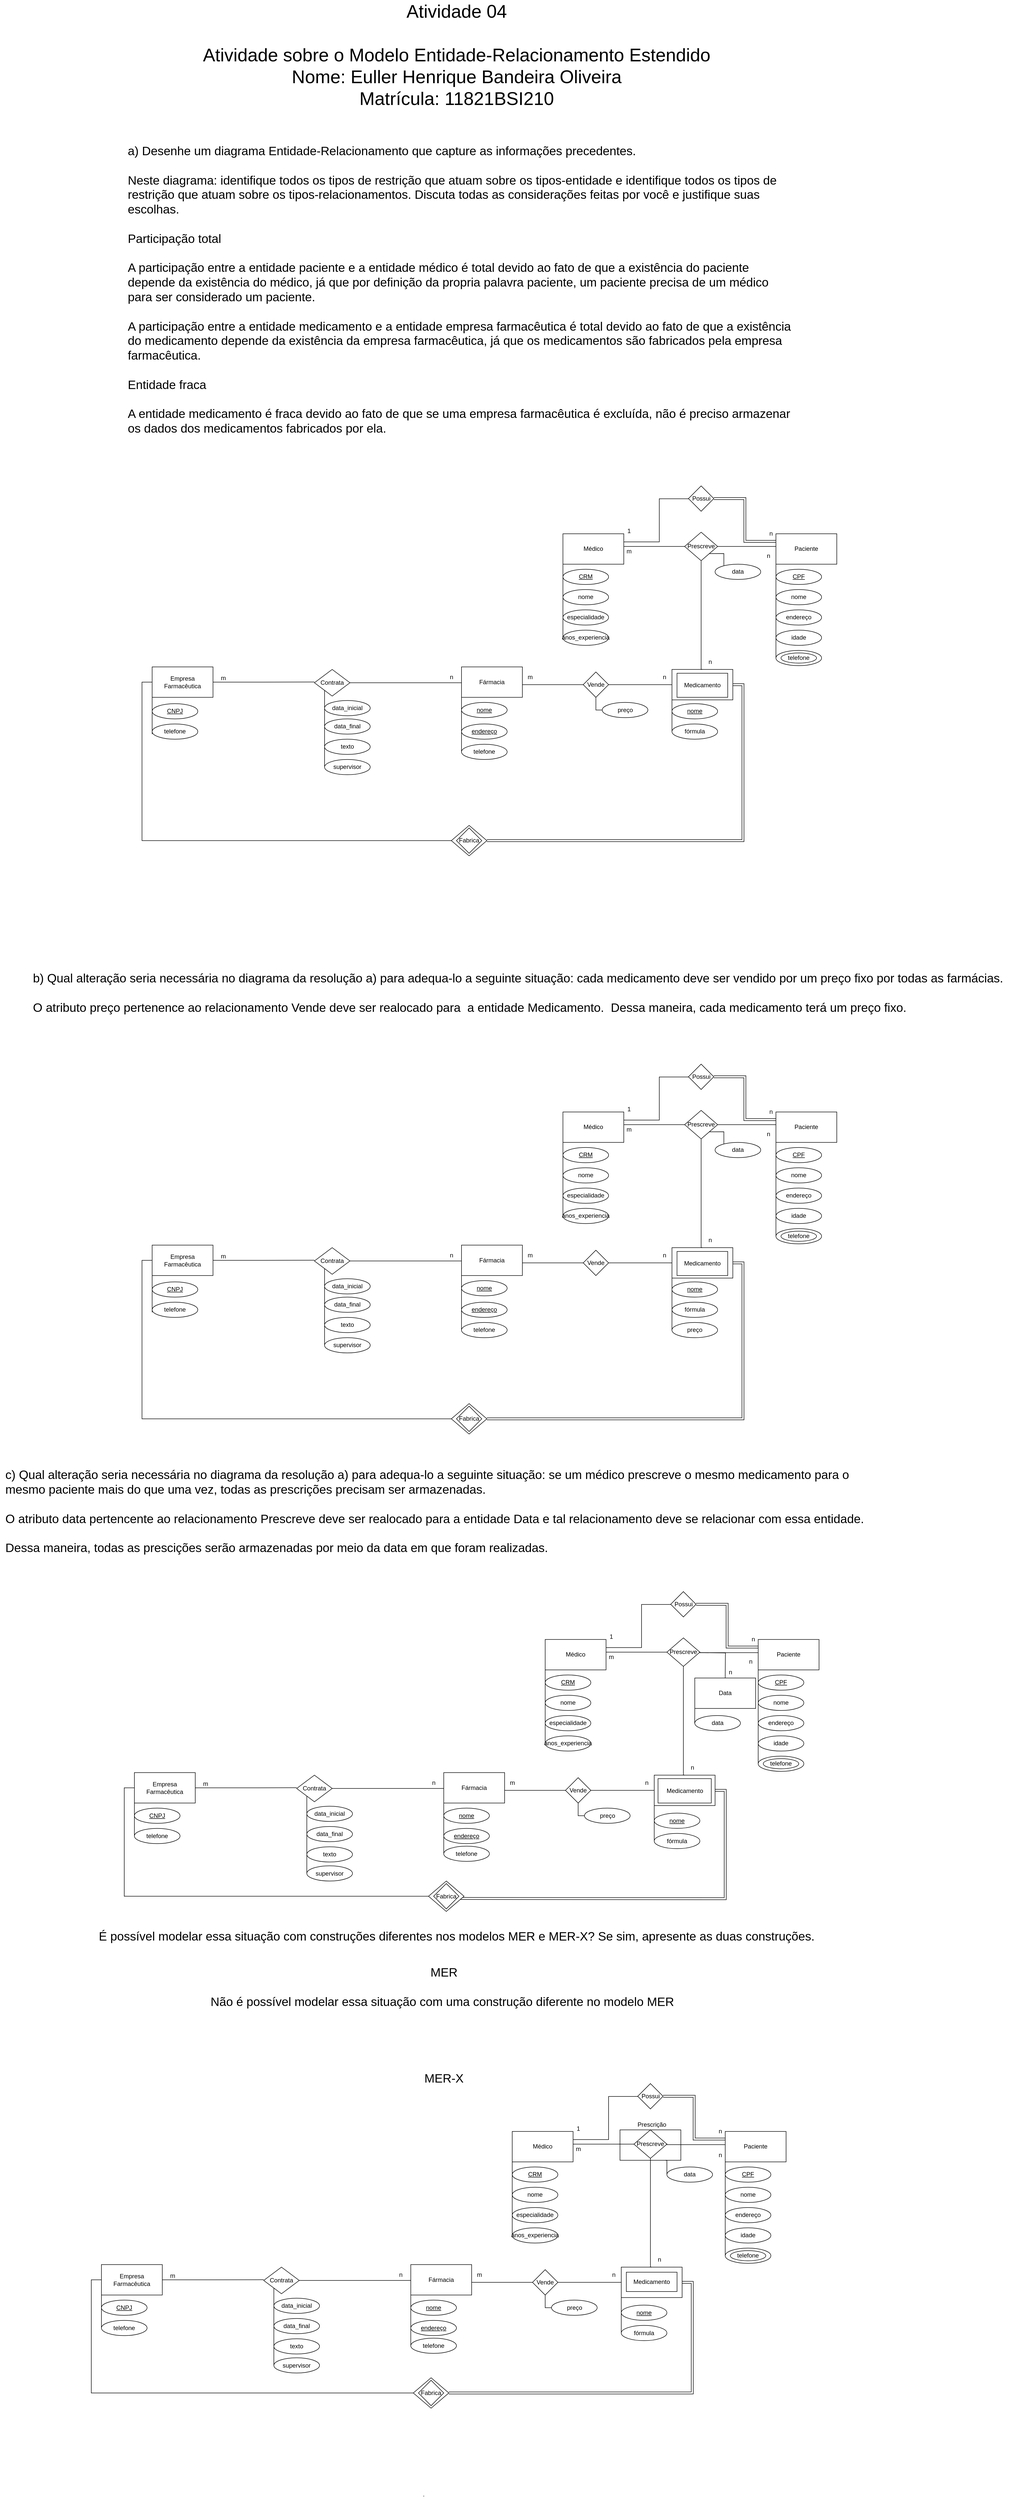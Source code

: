 <mxfile version="14.4.3" type="device"><diagram id="Iyw_6rfbnuasBj0_qrY3" name="Página-1"><mxGraphModel dx="8400" dy="6527" grid="1" gridSize="10" guides="1" tooltips="1" connect="1" arrows="1" fold="1" page="1" pageScale="1" pageWidth="1600" pageHeight="1200" math="0" shadow="0"><root><mxCell id="0"/><mxCell id="1" parent="0"/><mxCell id="oXUfOSoZj0UvKYwpjq5b-10" style="edgeStyle=orthogonalEdgeStyle;rounded=0;orthogonalLoop=1;jettySize=auto;html=1;exitX=0;exitY=1;exitDx=0;exitDy=0;endArrow=none;endFill=0;entryX=0;entryY=0.5;entryDx=0;entryDy=0;" parent="1" source="oXUfOSoZj0UvKYwpjq5b-11" target="oXUfOSoZj0UvKYwpjq5b-15" edge="1"><mxGeometry relative="1" as="geometry"><mxPoint x="-2130" y="-3350.63" as="targetPoint"/><Array as="points"><mxPoint x="-2130" y="-3435.63"/><mxPoint x="-2130" y="-3435.63"/></Array></mxGeometry></mxCell><mxCell id="oXUfOSoZj0UvKYwpjq5b-11" value="Médico" style="rounded=0;whiteSpace=wrap;html=1;" parent="1" vertex="1"><mxGeometry x="-2130" y="-3595.63" width="120" height="60" as="geometry"/></mxCell><mxCell id="oXUfOSoZj0UvKYwpjq5b-12" value="&lt;u&gt;CRM&lt;/u&gt;" style="ellipse;whiteSpace=wrap;html=1;" parent="1" vertex="1"><mxGeometry x="-2130" y="-3525.63" width="90" height="30" as="geometry"/></mxCell><mxCell id="oXUfOSoZj0UvKYwpjq5b-13" value="nome" style="ellipse;whiteSpace=wrap;html=1;" parent="1" vertex="1"><mxGeometry x="-2130" y="-3485.63" width="90" height="30" as="geometry"/></mxCell><mxCell id="oXUfOSoZj0UvKYwpjq5b-14" value="especialidade" style="ellipse;whiteSpace=wrap;html=1;" parent="1" vertex="1"><mxGeometry x="-2130" y="-3445.63" width="90" height="30" as="geometry"/></mxCell><mxCell id="oXUfOSoZj0UvKYwpjq5b-15" value="anos_experiencia" style="ellipse;whiteSpace=wrap;html=1;" parent="1" vertex="1"><mxGeometry x="-2130" y="-3405.63" width="90" height="30" as="geometry"/></mxCell><mxCell id="60UzKcCXkm2jlTKua70L-38" style="edgeStyle=orthogonalEdgeStyle;rounded=0;orthogonalLoop=1;jettySize=auto;html=1;exitX=1;exitY=0.5;exitDx=0;exitDy=0;endArrow=none;endFill=0;" parent="1" source="oXUfOSoZj0UvKYwpjq5b-19" edge="1"><mxGeometry relative="1" as="geometry"><mxPoint x="-2620" y="-3303.336" as="targetPoint"/></mxGeometry></mxCell><mxCell id="eyXpBcw-awXvJZznhZSx-144" style="edgeStyle=orthogonalEdgeStyle;rounded=0;orthogonalLoop=1;jettySize=auto;html=1;exitX=0;exitY=1;exitDx=0;exitDy=0;endArrow=none;endFill=0;" edge="1" parent="1" source="oXUfOSoZj0UvKYwpjq5b-19"><mxGeometry relative="1" as="geometry"><mxPoint x="-2940" y="-3200.63" as="targetPoint"/></mxGeometry></mxCell><mxCell id="eyXpBcw-awXvJZznhZSx-157" style="edgeStyle=orthogonalEdgeStyle;rounded=0;orthogonalLoop=1;jettySize=auto;html=1;exitX=0;exitY=0.5;exitDx=0;exitDy=0;entryX=0;entryY=0.5;entryDx=0;entryDy=0;endArrow=none;endFill=0;" edge="1" parent="1" source="oXUfOSoZj0UvKYwpjq5b-19" target="eyXpBcw-awXvJZznhZSx-156"><mxGeometry relative="1" as="geometry"/></mxCell><mxCell id="oXUfOSoZj0UvKYwpjq5b-19" value="Empresa Farmacêutica" style="rounded=0;whiteSpace=wrap;html=1;" parent="1" vertex="1"><mxGeometry x="-2940" y="-3333.13" width="120" height="60" as="geometry"/></mxCell><mxCell id="oXUfOSoZj0UvKYwpjq5b-20" value="&lt;u&gt;CNPJ&lt;/u&gt;" style="ellipse;whiteSpace=wrap;html=1;" parent="1" vertex="1"><mxGeometry x="-2940" y="-3260.63" width="90" height="30" as="geometry"/></mxCell><mxCell id="oXUfOSoZj0UvKYwpjq5b-21" value="telefone" style="ellipse;whiteSpace=wrap;html=1;" parent="1" vertex="1"><mxGeometry x="-2940" y="-3220.63" width="90" height="30" as="geometry"/></mxCell><mxCell id="oXUfOSoZj0UvKYwpjq5b-127" style="edgeStyle=orthogonalEdgeStyle;rounded=0;orthogonalLoop=1;jettySize=auto;html=1;exitX=0;exitY=1;exitDx=0;exitDy=0;entryX=0;entryY=0.5;entryDx=0;entryDy=0;endArrow=none;endFill=0;" parent="1" source="oXUfOSoZj0UvKYwpjq5b-27" target="oXUfOSoZj0UvKYwpjq5b-29" edge="1"><mxGeometry relative="1" as="geometry"><Array as="points"><mxPoint x="-1915" y="-3223.19"/><mxPoint x="-1915" y="-3223.19"/></Array></mxGeometry></mxCell><mxCell id="oXUfOSoZj0UvKYwpjq5b-27" value="Medicamento" style="rounded=0;whiteSpace=wrap;html=1;" parent="1" vertex="1"><mxGeometry x="-1915" y="-3328.13" width="120" height="60" as="geometry"/></mxCell><mxCell id="oXUfOSoZj0UvKYwpjq5b-28" value="&lt;u&gt;nome&lt;/u&gt;" style="ellipse;whiteSpace=wrap;html=1;" parent="1" vertex="1"><mxGeometry x="-1915.07" y="-3260.63" width="90" height="30" as="geometry"/></mxCell><mxCell id="oXUfOSoZj0UvKYwpjq5b-29" value="fórmula" style="ellipse;whiteSpace=wrap;html=1;" parent="1" vertex="1"><mxGeometry x="-1915" y="-3220.63" width="90" height="30" as="geometry"/></mxCell><mxCell id="oXUfOSoZj0UvKYwpjq5b-30" style="edgeStyle=orthogonalEdgeStyle;rounded=0;orthogonalLoop=1;jettySize=auto;html=1;exitX=0;exitY=1;exitDx=0;exitDy=0;endArrow=none;endFill=0;entryX=0;entryY=0.5;entryDx=0;entryDy=0;" parent="1" source="oXUfOSoZj0UvKYwpjq5b-31" target="oXUfOSoZj0UvKYwpjq5b-33" edge="1"><mxGeometry relative="1" as="geometry"><mxPoint x="-2330" y="-3088.13" as="targetPoint"/><Array as="points"><mxPoint x="-2330" y="-3233.13"/><mxPoint x="-2330" y="-3233.13"/></Array></mxGeometry></mxCell><mxCell id="oXUfOSoZj0UvKYwpjq5b-131" style="edgeStyle=orthogonalEdgeStyle;rounded=0;orthogonalLoop=1;jettySize=auto;html=1;exitX=1;exitY=0.5;exitDx=0;exitDy=0;entryX=0;entryY=0.5;entryDx=0;entryDy=0;endArrow=none;endFill=0;" parent="1" source="oXUfOSoZj0UvKYwpjq5b-31" target="oXUfOSoZj0UvKYwpjq5b-50" edge="1"><mxGeometry relative="1" as="geometry"><Array as="points"><mxPoint x="-2210" y="-3298.19"/></Array></mxGeometry></mxCell><mxCell id="oXUfOSoZj0UvKYwpjq5b-31" value="Fármacia" style="rounded=0;whiteSpace=wrap;html=1;" parent="1" vertex="1"><mxGeometry x="-2330" y="-3333.13" width="120" height="60" as="geometry"/></mxCell><mxCell id="oXUfOSoZj0UvKYwpjq5b-32" value="&lt;u&gt;nome&lt;/u&gt;" style="ellipse;whiteSpace=wrap;html=1;" parent="1" vertex="1"><mxGeometry x="-2330" y="-3263.13" width="90" height="30" as="geometry"/></mxCell><mxCell id="60UzKcCXkm2jlTKua70L-3" style="edgeStyle=orthogonalEdgeStyle;rounded=0;orthogonalLoop=1;jettySize=auto;html=1;exitX=0;exitY=0.5;exitDx=0;exitDy=0;entryX=0;entryY=0.5;entryDx=0;entryDy=0;endArrow=none;endFill=0;" parent="1" source="oXUfOSoZj0UvKYwpjq5b-33" target="60UzKcCXkm2jlTKua70L-2" edge="1"><mxGeometry relative="1" as="geometry"><Array as="points"><mxPoint x="-2330" y="-3190.63"/><mxPoint x="-2330" y="-3190.63"/></Array></mxGeometry></mxCell><mxCell id="oXUfOSoZj0UvKYwpjq5b-33" value="&lt;u&gt;endereço&lt;/u&gt;" style="ellipse;whiteSpace=wrap;html=1;" parent="1" vertex="1"><mxGeometry x="-2330" y="-3220.63" width="90" height="30" as="geometry"/></mxCell><mxCell id="oXUfOSoZj0UvKYwpjq5b-130" style="edgeStyle=orthogonalEdgeStyle;rounded=0;orthogonalLoop=1;jettySize=auto;html=1;exitX=0;exitY=0.5;exitDx=0;exitDy=0;entryX=0.5;entryY=1;entryDx=0;entryDy=0;endArrow=none;endFill=0;" parent="1" source="oXUfOSoZj0UvKYwpjq5b-47" target="oXUfOSoZj0UvKYwpjq5b-50" edge="1"><mxGeometry relative="1" as="geometry"/></mxCell><mxCell id="oXUfOSoZj0UvKYwpjq5b-47" value="preço" style="ellipse;whiteSpace=wrap;html=1;" parent="1" vertex="1"><mxGeometry x="-2052.5" y="-3263.13" width="90" height="30" as="geometry"/></mxCell><mxCell id="oXUfOSoZj0UvKYwpjq5b-132" style="edgeStyle=orthogonalEdgeStyle;rounded=0;orthogonalLoop=1;jettySize=auto;html=1;exitX=1;exitY=0.5;exitDx=0;exitDy=0;entryX=0;entryY=0.5;entryDx=0;entryDy=0;endArrow=none;endFill=0;" parent="1" source="oXUfOSoZj0UvKYwpjq5b-50" target="oXUfOSoZj0UvKYwpjq5b-27" edge="1"><mxGeometry relative="1" as="geometry"/></mxCell><mxCell id="oXUfOSoZj0UvKYwpjq5b-50" value="Vende" style="rhombus;whiteSpace=wrap;html=1;" parent="1" vertex="1"><mxGeometry x="-2090" y="-3323.13" width="50" height="50" as="geometry"/></mxCell><mxCell id="oXUfOSoZj0UvKYwpjq5b-55" value="m" style="text;html=1;align=center;verticalAlign=middle;resizable=0;points=[];autosize=1;" parent="1" vertex="1"><mxGeometry x="-2210" y="-3323.13" width="30" height="20" as="geometry"/></mxCell><mxCell id="oXUfOSoZj0UvKYwpjq5b-134" style="edgeStyle=orthogonalEdgeStyle;rounded=0;orthogonalLoop=1;jettySize=auto;html=1;exitX=0.5;exitY=1;exitDx=0;exitDy=0;endArrow=none;endFill=0;entryX=0.5;entryY=0;entryDx=0;entryDy=0;" parent="1" target="oXUfOSoZj0UvKYwpjq5b-27" edge="1"><mxGeometry relative="1" as="geometry"><mxPoint x="-1857" y="-3333.13" as="targetPoint"/><Array as="points"><mxPoint x="-1857" y="-3328.13"/></Array><mxPoint x="-1857.5" y="-3435.63" as="sourcePoint"/></mxGeometry></mxCell><mxCell id="oXUfOSoZj0UvKYwpjq5b-102" style="edgeStyle=orthogonalEdgeStyle;rounded=0;orthogonalLoop=1;jettySize=auto;html=1;exitX=0;exitY=1;exitDx=0;exitDy=0;endArrow=none;endFill=0;entryX=0;entryY=0.5;entryDx=0;entryDy=0;" parent="1" source="oXUfOSoZj0UvKYwpjq5b-103" target="oXUfOSoZj0UvKYwpjq5b-108" edge="1"><mxGeometry relative="1" as="geometry"><mxPoint x="-1710" y="-3355.63" as="targetPoint"/><Array as="points"><mxPoint x="-1710" y="-3405.63"/><mxPoint x="-1710" y="-3405.63"/></Array></mxGeometry></mxCell><mxCell id="oXUfOSoZj0UvKYwpjq5b-103" value="Paciente" style="rounded=0;whiteSpace=wrap;html=1;" parent="1" vertex="1"><mxGeometry x="-1710" y="-3595.63" width="120" height="60" as="geometry"/></mxCell><mxCell id="oXUfOSoZj0UvKYwpjq5b-104" value="&lt;u&gt;CPF&lt;/u&gt;" style="ellipse;whiteSpace=wrap;html=1;" parent="1" vertex="1"><mxGeometry x="-1710" y="-3525.63" width="90" height="30" as="geometry"/></mxCell><mxCell id="oXUfOSoZj0UvKYwpjq5b-105" value="nome" style="ellipse;whiteSpace=wrap;html=1;" parent="1" vertex="1"><mxGeometry x="-1710" y="-3485.63" width="90" height="30" as="geometry"/></mxCell><mxCell id="oXUfOSoZj0UvKYwpjq5b-106" value="endereço" style="ellipse;whiteSpace=wrap;html=1;" parent="1" vertex="1"><mxGeometry x="-1710" y="-3445.63" width="90" height="30" as="geometry"/></mxCell><mxCell id="oXUfOSoZj0UvKYwpjq5b-107" value="idade" style="ellipse;whiteSpace=wrap;html=1;" parent="1" vertex="1"><mxGeometry x="-1710" y="-3405.63" width="90" height="30" as="geometry"/></mxCell><mxCell id="oXUfOSoZj0UvKYwpjq5b-108" value="telefone" style="ellipse;whiteSpace=wrap;html=1;" parent="1" vertex="1"><mxGeometry x="-1710" y="-3365.63" width="90" height="30" as="geometry"/></mxCell><mxCell id="oXUfOSoZj0UvKYwpjq5b-109" value="telefone" style="ellipse;whiteSpace=wrap;html=1;" parent="1" vertex="1"><mxGeometry x="-1700" y="-3360.63" width="70" height="20" as="geometry"/></mxCell><mxCell id="oXUfOSoZj0UvKYwpjq5b-110" style="edgeStyle=orthogonalEdgeStyle;rounded=0;orthogonalLoop=1;jettySize=auto;html=1;endArrow=none;endFill=0;" parent="1" source="oXUfOSoZj0UvKYwpjq5b-11" target="oXUfOSoZj0UvKYwpjq5b-112" edge="1"><mxGeometry relative="1" as="geometry"><mxPoint x="-1880" y="-3580" as="targetPoint"/><mxPoint x="-1960" y="-3580" as="sourcePoint"/><Array as="points"><mxPoint x="-1940" y="-3579.63"/><mxPoint x="-1940" y="-3664.63"/></Array></mxGeometry></mxCell><mxCell id="oXUfOSoZj0UvKYwpjq5b-111" style="edgeStyle=orthogonalEdgeStyle;rounded=0;orthogonalLoop=1;jettySize=auto;html=1;entryX=0;entryY=0.5;entryDx=0;entryDy=0;endArrow=none;endFill=0;" parent="1" source="oXUfOSoZj0UvKYwpjq5b-11" target="oXUfOSoZj0UvKYwpjq5b-118" edge="1"><mxGeometry relative="1" as="geometry"><mxPoint x="-1960" y="-3565" as="sourcePoint"/><Array as="points"><mxPoint x="-2010" y="-3570.63"/></Array></mxGeometry></mxCell><mxCell id="oXUfOSoZj0UvKYwpjq5b-119" style="edgeStyle=orthogonalEdgeStyle;rounded=0;orthogonalLoop=1;jettySize=auto;html=1;exitX=1;exitY=0.5;exitDx=0;exitDy=0;entryX=0;entryY=0.25;entryDx=0;entryDy=0;endArrow=none;endFill=0;shape=link;" parent="1" source="oXUfOSoZj0UvKYwpjq5b-112" target="oXUfOSoZj0UvKYwpjq5b-103" edge="1"><mxGeometry relative="1" as="geometry"/></mxCell><mxCell id="oXUfOSoZj0UvKYwpjq5b-112" value="Possui" style="rhombus;whiteSpace=wrap;html=1;" parent="1" vertex="1"><mxGeometry x="-1882.5" y="-3690" width="50" height="50" as="geometry"/></mxCell><mxCell id="oXUfOSoZj0UvKYwpjq5b-113" value="n" style="text;html=1;align=center;verticalAlign=middle;resizable=0;points=[];autosize=1;" parent="1" vertex="1"><mxGeometry x="-1730" y="-3605.63" width="20" height="20" as="geometry"/></mxCell><mxCell id="oXUfOSoZj0UvKYwpjq5b-116" style="edgeStyle=orthogonalEdgeStyle;rounded=0;orthogonalLoop=1;jettySize=auto;html=1;exitX=0.5;exitY=1;exitDx=0;exitDy=0;endArrow=none;endFill=0;" parent="1" source="oXUfOSoZj0UvKYwpjq5b-118" edge="1"><mxGeometry relative="1" as="geometry"><mxPoint x="-1857.5" y="-3360.63" as="targetPoint"/></mxGeometry></mxCell><mxCell id="oXUfOSoZj0UvKYwpjq5b-117" style="edgeStyle=orthogonalEdgeStyle;rounded=0;orthogonalLoop=1;jettySize=auto;html=1;exitX=1;exitY=1;exitDx=0;exitDy=0;entryX=0;entryY=0;entryDx=0;entryDy=0;endArrow=none;endFill=0;" parent="1" source="oXUfOSoZj0UvKYwpjq5b-118" edge="1"><mxGeometry relative="1" as="geometry"><mxPoint x="-1812.668" y="-3530.946" as="targetPoint"/></mxGeometry></mxCell><mxCell id="oXUfOSoZj0UvKYwpjq5b-120" style="edgeStyle=orthogonalEdgeStyle;rounded=0;orthogonalLoop=1;jettySize=auto;html=1;exitX=1;exitY=0.5;exitDx=0;exitDy=0;endArrow=none;endFill=0;" parent="1" source="oXUfOSoZj0UvKYwpjq5b-118" target="oXUfOSoZj0UvKYwpjq5b-103" edge="1"><mxGeometry relative="1" as="geometry"><Array as="points"><mxPoint x="-1740" y="-3570.63"/><mxPoint x="-1740" y="-3570.63"/></Array></mxGeometry></mxCell><mxCell id="oXUfOSoZj0UvKYwpjq5b-118" value="Prescreve" style="rhombus;whiteSpace=wrap;html=1;" parent="1" vertex="1"><mxGeometry x="-1890" y="-3598.75" width="65" height="56.25" as="geometry"/></mxCell><mxCell id="oXUfOSoZj0UvKYwpjq5b-121" value="1" style="text;html=1;align=center;verticalAlign=middle;resizable=0;points=[];autosize=1;" parent="1" vertex="1"><mxGeometry x="-2010" y="-3610.63" width="20" height="20" as="geometry"/></mxCell><mxCell id="oXUfOSoZj0UvKYwpjq5b-123" value="m" style="text;html=1;align=center;verticalAlign=middle;resizable=0;points=[];autosize=1;" parent="1" vertex="1"><mxGeometry x="-2015" y="-3570.63" width="30" height="20" as="geometry"/></mxCell><mxCell id="oXUfOSoZj0UvKYwpjq5b-124" value="n" style="text;html=1;align=center;verticalAlign=middle;resizable=0;points=[];autosize=1;" parent="1" vertex="1"><mxGeometry x="-1735" y="-3562.5" width="20" height="20" as="geometry"/></mxCell><mxCell id="oXUfOSoZj0UvKYwpjq5b-136" value="n" style="text;html=1;align=center;verticalAlign=middle;resizable=0;points=[];autosize=1;" parent="1" vertex="1"><mxGeometry x="-1850" y="-3353.13" width="20" height="20" as="geometry"/></mxCell><mxCell id="oXUfOSoZj0UvKYwpjq5b-137" value="n" style="text;html=1;align=center;verticalAlign=middle;resizable=0;points=[];autosize=1;" parent="1" vertex="1"><mxGeometry x="-1940" y="-3323.13" width="20" height="20" as="geometry"/></mxCell><mxCell id="oXUfOSoZj0UvKYwpjq5b-143" style="edgeStyle=orthogonalEdgeStyle;rounded=0;orthogonalLoop=1;jettySize=auto;html=1;exitX=0;exitY=1;exitDx=0;exitDy=0;endArrow=none;endFill=0;entryX=0;entryY=0.5;entryDx=0;entryDy=0;" parent="1" target="60UzKcCXkm2jlTKua70L-36" edge="1"><mxGeometry relative="1" as="geometry"><mxPoint x="-2599.571" y="-3186.88" as="targetPoint"/><Array as="points"><mxPoint x="-2600" y="-3179.38"/><mxPoint x="-2600" y="-3179.38"/></Array><mxPoint x="-2600" y="-3286.88" as="sourcePoint"/></mxGeometry></mxCell><mxCell id="oXUfOSoZj0UvKYwpjq5b-144" value="n" style="text;html=1;align=center;verticalAlign=middle;resizable=0;points=[];autosize=1;" parent="1" vertex="1"><mxGeometry x="-2360" y="-3323.13" width="20" height="20" as="geometry"/></mxCell><mxCell id="oXUfOSoZj0UvKYwpjq5b-146" value="data_inicial" style="ellipse;whiteSpace=wrap;html=1;" parent="1" vertex="1"><mxGeometry x="-2600" y="-3266.88" width="90" height="30" as="geometry"/></mxCell><mxCell id="oXUfOSoZj0UvKYwpjq5b-147" value="data_final" style="ellipse;whiteSpace=wrap;html=1;" parent="1" vertex="1"><mxGeometry x="-2600" y="-3230.63" width="90" height="30" as="geometry"/></mxCell><mxCell id="oXUfOSoZj0UvKYwpjq5b-148" value="texto" style="ellipse;whiteSpace=wrap;html=1;" parent="1" vertex="1"><mxGeometry x="-2600" y="-3190.63" width="90" height="30" as="geometry"/></mxCell><mxCell id="60UzKcCXkm2jlTKua70L-2" value="telefone" style="ellipse;whiteSpace=wrap;html=1;" parent="1" vertex="1"><mxGeometry x="-2330" y="-3180.57" width="90" height="30" as="geometry"/></mxCell><mxCell id="60UzKcCXkm2jlTKua70L-7" value="data" style="ellipse;whiteSpace=wrap;html=1;" parent="1" vertex="1"><mxGeometry x="-1830" y="-3535.63" width="90" height="30" as="geometry"/></mxCell><mxCell id="60UzKcCXkm2jlTKua70L-34" style="edgeStyle=orthogonalEdgeStyle;rounded=0;orthogonalLoop=1;jettySize=auto;html=1;exitX=1;exitY=0.5;exitDx=0;exitDy=0;endArrow=none;endFill=0;" parent="1" source="60UzKcCXkm2jlTKua70L-32" target="oXUfOSoZj0UvKYwpjq5b-31" edge="1"><mxGeometry relative="1" as="geometry"><Array as="points"><mxPoint x="-2540" y="-3302.63"/><mxPoint x="-2540" y="-3302.63"/></Array></mxGeometry></mxCell><mxCell id="60UzKcCXkm2jlTKua70L-32" value="Contrata" style="rhombus;whiteSpace=wrap;html=1;" parent="1" vertex="1"><mxGeometry x="-2620" y="-3328.13" width="70" height="52.5" as="geometry"/></mxCell><mxCell id="60UzKcCXkm2jlTKua70L-36" value="supervisor" style="ellipse;whiteSpace=wrap;html=1;" parent="1" vertex="1"><mxGeometry x="-2600" y="-3150.57" width="90" height="30" as="geometry"/></mxCell><mxCell id="60UzKcCXkm2jlTKua70L-39" value="m" style="text;html=1;align=center;verticalAlign=middle;resizable=0;points=[];autosize=1;" parent="1" vertex="1"><mxGeometry x="-2815" y="-3320.63" width="30" height="20" as="geometry"/></mxCell><mxCell id="eyXpBcw-awXvJZznhZSx-1" style="edgeStyle=orthogonalEdgeStyle;rounded=0;orthogonalLoop=1;jettySize=auto;html=1;exitX=0;exitY=1;exitDx=0;exitDy=0;endArrow=none;endFill=0;entryX=0;entryY=0.5;entryDx=0;entryDy=0;" edge="1" parent="1" source="eyXpBcw-awXvJZznhZSx-2" target="eyXpBcw-awXvJZznhZSx-6"><mxGeometry relative="1" as="geometry"><mxPoint x="-2165" y="-1170.63" as="targetPoint"/><Array as="points"><mxPoint x="-2165" y="-1255.63"/><mxPoint x="-2165" y="-1255.63"/></Array></mxGeometry></mxCell><mxCell id="eyXpBcw-awXvJZznhZSx-2" value="Médico" style="rounded=0;whiteSpace=wrap;html=1;" vertex="1" parent="1"><mxGeometry x="-2165" y="-1415.63" width="120" height="60" as="geometry"/></mxCell><mxCell id="eyXpBcw-awXvJZznhZSx-3" value="&lt;u&gt;CRM&lt;/u&gt;" style="ellipse;whiteSpace=wrap;html=1;" vertex="1" parent="1"><mxGeometry x="-2165" y="-1345.63" width="90" height="30" as="geometry"/></mxCell><mxCell id="eyXpBcw-awXvJZznhZSx-4" value="nome" style="ellipse;whiteSpace=wrap;html=1;" vertex="1" parent="1"><mxGeometry x="-2165" y="-1305.63" width="90" height="30" as="geometry"/></mxCell><mxCell id="eyXpBcw-awXvJZznhZSx-5" value="especialidade" style="ellipse;whiteSpace=wrap;html=1;" vertex="1" parent="1"><mxGeometry x="-2165" y="-1265.63" width="90" height="30" as="geometry"/></mxCell><mxCell id="eyXpBcw-awXvJZznhZSx-6" value="anos_experiencia" style="ellipse;whiteSpace=wrap;html=1;" vertex="1" parent="1"><mxGeometry x="-2165" y="-1225.63" width="90" height="30" as="geometry"/></mxCell><mxCell id="eyXpBcw-awXvJZznhZSx-7" style="edgeStyle=orthogonalEdgeStyle;rounded=0;orthogonalLoop=1;jettySize=auto;html=1;exitX=0;exitY=1;exitDx=0;exitDy=0;endArrow=none;endFill=0;entryX=0;entryY=0.5;entryDx=0;entryDy=0;" edge="1" parent="1" source="eyXpBcw-awXvJZznhZSx-9" target="eyXpBcw-awXvJZznhZSx-11"><mxGeometry relative="1" as="geometry"><mxPoint x="-2975" y="-908.13" as="targetPoint"/><Array as="points"><mxPoint x="-2975" y="-1053.13"/><mxPoint x="-2975" y="-1053.13"/></Array></mxGeometry></mxCell><mxCell id="eyXpBcw-awXvJZznhZSx-8" style="edgeStyle=orthogonalEdgeStyle;rounded=0;orthogonalLoop=1;jettySize=auto;html=1;exitX=1;exitY=0.5;exitDx=0;exitDy=0;endArrow=none;endFill=0;" edge="1" parent="1" source="eyXpBcw-awXvJZznhZSx-9"><mxGeometry relative="1" as="geometry"><mxPoint x="-2655" y="-1123.336" as="targetPoint"/></mxGeometry></mxCell><mxCell id="eyXpBcw-awXvJZznhZSx-9" value="Empresa Farmacêutica" style="rounded=0;whiteSpace=wrap;html=1;" vertex="1" parent="1"><mxGeometry x="-2975" y="-1153.13" width="120" height="60" as="geometry"/></mxCell><mxCell id="eyXpBcw-awXvJZznhZSx-10" value="&lt;u&gt;CNPJ&lt;/u&gt;" style="ellipse;whiteSpace=wrap;html=1;" vertex="1" parent="1"><mxGeometry x="-2975" y="-1083.13" width="90" height="30" as="geometry"/></mxCell><mxCell id="eyXpBcw-awXvJZznhZSx-11" value="telefone" style="ellipse;whiteSpace=wrap;html=1;" vertex="1" parent="1"><mxGeometry x="-2975" y="-1043.13" width="90" height="30" as="geometry"/></mxCell><mxCell id="eyXpBcw-awXvJZznhZSx-12" style="edgeStyle=orthogonalEdgeStyle;rounded=0;orthogonalLoop=1;jettySize=auto;html=1;exitX=0;exitY=1;exitDx=0;exitDy=0;entryX=0;entryY=0.5;entryDx=0;entryDy=0;endArrow=none;endFill=0;" edge="1" parent="1" source="eyXpBcw-awXvJZznhZSx-13" target="eyXpBcw-awXvJZznhZSx-15"><mxGeometry relative="1" as="geometry"><Array as="points"><mxPoint x="-1950" y="-1043.19"/><mxPoint x="-1950" y="-1043.19"/></Array></mxGeometry></mxCell><mxCell id="eyXpBcw-awXvJZznhZSx-13" value="Medicamento" style="rounded=0;whiteSpace=wrap;html=1;" vertex="1" parent="1"><mxGeometry x="-1950" y="-1148.13" width="120" height="60" as="geometry"/></mxCell><mxCell id="eyXpBcw-awXvJZznhZSx-14" value="&lt;u&gt;nome&lt;/u&gt;" style="ellipse;whiteSpace=wrap;html=1;" vertex="1" parent="1"><mxGeometry x="-1950" y="-1073.19" width="90" height="30" as="geometry"/></mxCell><mxCell id="eyXpBcw-awXvJZznhZSx-15" value="fórmula" style="ellipse;whiteSpace=wrap;html=1;" vertex="1" parent="1"><mxGeometry x="-1950" y="-1033.19" width="90" height="30" as="geometry"/></mxCell><mxCell id="eyXpBcw-awXvJZznhZSx-16" style="edgeStyle=orthogonalEdgeStyle;rounded=0;orthogonalLoop=1;jettySize=auto;html=1;exitX=0;exitY=1;exitDx=0;exitDy=0;endArrow=none;endFill=0;entryX=0;entryY=0.5;entryDx=0;entryDy=0;" edge="1" parent="1" source="eyXpBcw-awXvJZznhZSx-18" target="eyXpBcw-awXvJZznhZSx-21"><mxGeometry relative="1" as="geometry"><mxPoint x="-2365" y="-908.13" as="targetPoint"/><Array as="points"><mxPoint x="-2365" y="-1053.13"/><mxPoint x="-2365" y="-1053.13"/></Array></mxGeometry></mxCell><mxCell id="eyXpBcw-awXvJZznhZSx-17" style="edgeStyle=orthogonalEdgeStyle;rounded=0;orthogonalLoop=1;jettySize=auto;html=1;exitX=1;exitY=0.5;exitDx=0;exitDy=0;entryX=0;entryY=0.5;entryDx=0;entryDy=0;endArrow=none;endFill=0;" edge="1" parent="1" source="eyXpBcw-awXvJZznhZSx-18" target="eyXpBcw-awXvJZznhZSx-25"><mxGeometry relative="1" as="geometry"><Array as="points"><mxPoint x="-2245" y="-1118.19"/></Array></mxGeometry></mxCell><mxCell id="eyXpBcw-awXvJZznhZSx-18" value="Fármacia" style="rounded=0;whiteSpace=wrap;html=1;" vertex="1" parent="1"><mxGeometry x="-2365" y="-1153.13" width="120" height="60" as="geometry"/></mxCell><mxCell id="eyXpBcw-awXvJZznhZSx-19" value="&lt;u&gt;nome&lt;/u&gt;" style="ellipse;whiteSpace=wrap;html=1;" vertex="1" parent="1"><mxGeometry x="-2365" y="-1083.13" width="90" height="30" as="geometry"/></mxCell><mxCell id="eyXpBcw-awXvJZznhZSx-20" style="edgeStyle=orthogonalEdgeStyle;rounded=0;orthogonalLoop=1;jettySize=auto;html=1;exitX=0;exitY=0.5;exitDx=0;exitDy=0;entryX=0;entryY=0.5;entryDx=0;entryDy=0;endArrow=none;endFill=0;" edge="1" parent="1" source="eyXpBcw-awXvJZznhZSx-21" target="eyXpBcw-awXvJZznhZSx-56"><mxGeometry relative="1" as="geometry"/></mxCell><mxCell id="eyXpBcw-awXvJZznhZSx-21" value="&lt;u&gt;endereço&lt;/u&gt;" style="ellipse;whiteSpace=wrap;html=1;" vertex="1" parent="1"><mxGeometry x="-2365" y="-1043.13" width="90" height="30" as="geometry"/></mxCell><mxCell id="eyXpBcw-awXvJZznhZSx-22" style="edgeStyle=orthogonalEdgeStyle;rounded=0;orthogonalLoop=1;jettySize=auto;html=1;exitX=0;exitY=0.5;exitDx=0;exitDy=0;entryX=0.5;entryY=1;entryDx=0;entryDy=0;endArrow=none;endFill=0;" edge="1" parent="1" source="eyXpBcw-awXvJZznhZSx-23" target="eyXpBcw-awXvJZznhZSx-25"><mxGeometry relative="1" as="geometry"/></mxCell><mxCell id="eyXpBcw-awXvJZznhZSx-23" value="preço" style="ellipse;whiteSpace=wrap;html=1;" vertex="1" parent="1"><mxGeometry x="-2087.5" y="-1083.13" width="90" height="30" as="geometry"/></mxCell><mxCell id="eyXpBcw-awXvJZznhZSx-24" style="edgeStyle=orthogonalEdgeStyle;rounded=0;orthogonalLoop=1;jettySize=auto;html=1;exitX=1;exitY=0.5;exitDx=0;exitDy=0;entryX=0;entryY=0.5;entryDx=0;entryDy=0;endArrow=none;endFill=0;" edge="1" parent="1" source="eyXpBcw-awXvJZznhZSx-25" target="eyXpBcw-awXvJZznhZSx-13"><mxGeometry relative="1" as="geometry"/></mxCell><mxCell id="eyXpBcw-awXvJZznhZSx-25" value="Vende" style="rhombus;whiteSpace=wrap;html=1;" vertex="1" parent="1"><mxGeometry x="-2125" y="-1143.13" width="50" height="50" as="geometry"/></mxCell><mxCell id="eyXpBcw-awXvJZznhZSx-26" value="m" style="text;html=1;align=center;verticalAlign=middle;resizable=0;points=[];autosize=1;" vertex="1" parent="1"><mxGeometry x="-2245" y="-1143.13" width="30" height="20" as="geometry"/></mxCell><mxCell id="eyXpBcw-awXvJZznhZSx-27" style="edgeStyle=orthogonalEdgeStyle;rounded=0;orthogonalLoop=1;jettySize=auto;html=1;exitX=0.5;exitY=1;exitDx=0;exitDy=0;endArrow=none;endFill=0;entryX=0.5;entryY=0;entryDx=0;entryDy=0;" edge="1" parent="1" target="eyXpBcw-awXvJZznhZSx-13"><mxGeometry relative="1" as="geometry"><mxPoint x="-1892" y="-1153.13" as="targetPoint"/><Array as="points"><mxPoint x="-1892" y="-1148.13"/></Array><mxPoint x="-1892.5" y="-1255.63" as="sourcePoint"/></mxGeometry></mxCell><mxCell id="eyXpBcw-awXvJZznhZSx-28" style="edgeStyle=orthogonalEdgeStyle;rounded=0;orthogonalLoop=1;jettySize=auto;html=1;exitX=0;exitY=1;exitDx=0;exitDy=0;endArrow=none;endFill=0;entryX=0;entryY=0.5;entryDx=0;entryDy=0;" edge="1" parent="1" source="eyXpBcw-awXvJZznhZSx-29" target="eyXpBcw-awXvJZznhZSx-34"><mxGeometry relative="1" as="geometry"><mxPoint x="-1745" y="-1175.63" as="targetPoint"/><Array as="points"><mxPoint x="-1745" y="-1225.63"/><mxPoint x="-1745" y="-1225.63"/></Array></mxGeometry></mxCell><mxCell id="eyXpBcw-awXvJZznhZSx-29" value="Paciente" style="rounded=0;whiteSpace=wrap;html=1;" vertex="1" parent="1"><mxGeometry x="-1745" y="-1415.63" width="120" height="60" as="geometry"/></mxCell><mxCell id="eyXpBcw-awXvJZznhZSx-30" value="&lt;u&gt;CPF&lt;/u&gt;" style="ellipse;whiteSpace=wrap;html=1;" vertex="1" parent="1"><mxGeometry x="-1745" y="-1345.63" width="90" height="30" as="geometry"/></mxCell><mxCell id="eyXpBcw-awXvJZznhZSx-31" value="nome" style="ellipse;whiteSpace=wrap;html=1;" vertex="1" parent="1"><mxGeometry x="-1745" y="-1305.63" width="90" height="30" as="geometry"/></mxCell><mxCell id="eyXpBcw-awXvJZznhZSx-32" value="endereço" style="ellipse;whiteSpace=wrap;html=1;" vertex="1" parent="1"><mxGeometry x="-1745" y="-1265.63" width="90" height="30" as="geometry"/></mxCell><mxCell id="eyXpBcw-awXvJZznhZSx-33" value="idade" style="ellipse;whiteSpace=wrap;html=1;" vertex="1" parent="1"><mxGeometry x="-1745" y="-1225.63" width="90" height="30" as="geometry"/></mxCell><mxCell id="eyXpBcw-awXvJZznhZSx-34" value="telefone" style="ellipse;whiteSpace=wrap;html=1;" vertex="1" parent="1"><mxGeometry x="-1745" y="-1185.63" width="90" height="30" as="geometry"/></mxCell><mxCell id="eyXpBcw-awXvJZznhZSx-35" value="telefone" style="ellipse;whiteSpace=wrap;html=1;" vertex="1" parent="1"><mxGeometry x="-1735" y="-1180.63" width="70" height="20" as="geometry"/></mxCell><mxCell id="eyXpBcw-awXvJZznhZSx-36" style="edgeStyle=orthogonalEdgeStyle;rounded=0;orthogonalLoop=1;jettySize=auto;html=1;endArrow=none;endFill=0;" edge="1" parent="1" source="eyXpBcw-awXvJZznhZSx-2" target="eyXpBcw-awXvJZznhZSx-39"><mxGeometry relative="1" as="geometry"><mxPoint x="-1915" y="-1400" as="targetPoint"/><mxPoint x="-1995" y="-1400" as="sourcePoint"/><Array as="points"><mxPoint x="-1975" y="-1399.63"/><mxPoint x="-1975" y="-1484.63"/></Array></mxGeometry></mxCell><mxCell id="eyXpBcw-awXvJZznhZSx-37" style="edgeStyle=orthogonalEdgeStyle;rounded=0;orthogonalLoop=1;jettySize=auto;html=1;entryX=0;entryY=0.5;entryDx=0;entryDy=0;endArrow=none;endFill=0;" edge="1" parent="1" source="eyXpBcw-awXvJZznhZSx-2" target="eyXpBcw-awXvJZznhZSx-44"><mxGeometry relative="1" as="geometry"><mxPoint x="-1995" y="-1385" as="sourcePoint"/><Array as="points"><mxPoint x="-2045" y="-1390.63"/></Array></mxGeometry></mxCell><mxCell id="eyXpBcw-awXvJZznhZSx-38" style="edgeStyle=orthogonalEdgeStyle;rounded=0;orthogonalLoop=1;jettySize=auto;html=1;exitX=1;exitY=0.5;exitDx=0;exitDy=0;entryX=0;entryY=0.25;entryDx=0;entryDy=0;endArrow=none;endFill=0;shape=link;" edge="1" parent="1" source="eyXpBcw-awXvJZznhZSx-39" target="eyXpBcw-awXvJZznhZSx-29"><mxGeometry relative="1" as="geometry"/></mxCell><mxCell id="eyXpBcw-awXvJZznhZSx-39" value="Possui" style="rhombus;whiteSpace=wrap;html=1;" vertex="1" parent="1"><mxGeometry x="-1917.5" y="-1510" width="50" height="50" as="geometry"/></mxCell><mxCell id="eyXpBcw-awXvJZznhZSx-40" value="n" style="text;html=1;align=center;verticalAlign=middle;resizable=0;points=[];autosize=1;" vertex="1" parent="1"><mxGeometry x="-1765" y="-1425.63" width="20" height="20" as="geometry"/></mxCell><mxCell id="eyXpBcw-awXvJZznhZSx-41" style="edgeStyle=orthogonalEdgeStyle;rounded=0;orthogonalLoop=1;jettySize=auto;html=1;exitX=0.5;exitY=1;exitDx=0;exitDy=0;endArrow=none;endFill=0;" edge="1" parent="1" source="eyXpBcw-awXvJZznhZSx-44"><mxGeometry relative="1" as="geometry"><mxPoint x="-1892.5" y="-1180.63" as="targetPoint"/></mxGeometry></mxCell><mxCell id="eyXpBcw-awXvJZznhZSx-43" style="edgeStyle=orthogonalEdgeStyle;rounded=0;orthogonalLoop=1;jettySize=auto;html=1;exitX=1;exitY=0.5;exitDx=0;exitDy=0;endArrow=none;endFill=0;" edge="1" parent="1"><mxGeometry relative="1" as="geometry"><Array as="points"><mxPoint x="-1805" y="-1389.63"/><mxPoint x="-1805" y="-1389.63"/></Array><mxPoint x="-1860.0" y="-1391.625" as="sourcePoint"/><mxPoint x="-1745.0" y="-1389.63" as="targetPoint"/></mxGeometry></mxCell><mxCell id="eyXpBcw-awXvJZznhZSx-64" style="edgeStyle=orthogonalEdgeStyle;rounded=0;orthogonalLoop=1;jettySize=auto;html=1;exitX=1;exitY=0.5;exitDx=0;exitDy=0;endArrow=none;endFill=0;" edge="1" parent="1"><mxGeometry relative="1" as="geometry"><mxPoint x="-1810.07" y="-1339.63" as="targetPoint"/><mxPoint x="-1860.0" y="-1389.625" as="sourcePoint"/></mxGeometry></mxCell><mxCell id="eyXpBcw-awXvJZznhZSx-44" value="Prescreve" style="rhombus;whiteSpace=wrap;html=1;" vertex="1" parent="1"><mxGeometry x="-1925" y="-1418.75" width="65" height="56.25" as="geometry"/></mxCell><mxCell id="eyXpBcw-awXvJZznhZSx-45" value="1" style="text;html=1;align=center;verticalAlign=middle;resizable=0;points=[];autosize=1;" vertex="1" parent="1"><mxGeometry x="-2045" y="-1430.63" width="20" height="20" as="geometry"/></mxCell><mxCell id="eyXpBcw-awXvJZznhZSx-46" value="m" style="text;html=1;align=center;verticalAlign=middle;resizable=0;points=[];autosize=1;" vertex="1" parent="1"><mxGeometry x="-2050" y="-1390.63" width="30" height="20" as="geometry"/></mxCell><mxCell id="eyXpBcw-awXvJZznhZSx-47" value="n" style="text;html=1;align=center;verticalAlign=middle;resizable=0;points=[];autosize=1;" vertex="1" parent="1"><mxGeometry x="-1770" y="-1382.5" width="20" height="20" as="geometry"/></mxCell><mxCell id="eyXpBcw-awXvJZznhZSx-48" value="n" style="text;html=1;align=center;verticalAlign=middle;resizable=0;points=[];autosize=1;" vertex="1" parent="1"><mxGeometry x="-1885" y="-1173.13" width="20" height="20" as="geometry"/></mxCell><mxCell id="eyXpBcw-awXvJZznhZSx-49" value="n" style="text;html=1;align=center;verticalAlign=middle;resizable=0;points=[];autosize=1;" vertex="1" parent="1"><mxGeometry x="-1975" y="-1143.13" width="20" height="20" as="geometry"/></mxCell><mxCell id="eyXpBcw-awXvJZznhZSx-50" style="edgeStyle=orthogonalEdgeStyle;rounded=0;orthogonalLoop=1;jettySize=auto;html=1;exitX=0;exitY=1;exitDx=0;exitDy=0;endArrow=none;endFill=0;entryX=0;entryY=0.5;entryDx=0;entryDy=0;" edge="1" parent="1" target="eyXpBcw-awXvJZznhZSx-61"><mxGeometry relative="1" as="geometry"><mxPoint x="-2634.571" y="-1006.88" as="targetPoint"/><Array as="points"><mxPoint x="-2635" y="-999.38"/><mxPoint x="-2635" y="-999.38"/></Array><mxPoint x="-2635" y="-1106.88" as="sourcePoint"/></mxGeometry></mxCell><mxCell id="eyXpBcw-awXvJZznhZSx-51" value="n" style="text;html=1;align=center;verticalAlign=middle;resizable=0;points=[];autosize=1;" vertex="1" parent="1"><mxGeometry x="-2395" y="-1143.13" width="20" height="20" as="geometry"/></mxCell><mxCell id="eyXpBcw-awXvJZznhZSx-52" value="data_inicial" style="ellipse;whiteSpace=wrap;html=1;" vertex="1" parent="1"><mxGeometry x="-2635" y="-1086.88" width="90" height="30" as="geometry"/></mxCell><mxCell id="eyXpBcw-awXvJZznhZSx-53" value="data_final" style="ellipse;whiteSpace=wrap;html=1;" vertex="1" parent="1"><mxGeometry x="-2635" y="-1046.88" width="90" height="30" as="geometry"/></mxCell><mxCell id="eyXpBcw-awXvJZznhZSx-54" value="texto" style="ellipse;whiteSpace=wrap;html=1;" vertex="1" parent="1"><mxGeometry x="-2635" y="-1006.88" width="90" height="30" as="geometry"/></mxCell><mxCell id="eyXpBcw-awXvJZznhZSx-56" value="telefone" style="ellipse;whiteSpace=wrap;html=1;" vertex="1" parent="1"><mxGeometry x="-2365" y="-1008.13" width="90" height="30" as="geometry"/></mxCell><mxCell id="eyXpBcw-awXvJZznhZSx-66" style="edgeStyle=orthogonalEdgeStyle;rounded=0;orthogonalLoop=1;jettySize=auto;html=1;exitX=0;exitY=1;exitDx=0;exitDy=0;endArrow=none;endFill=0;" edge="1" parent="1" source="eyXpBcw-awXvJZznhZSx-58"><mxGeometry relative="1" as="geometry"><mxPoint x="-1870.213" y="-1250.63" as="targetPoint"/></mxGeometry></mxCell><mxCell id="eyXpBcw-awXvJZznhZSx-58" value="Data" style="rounded=0;whiteSpace=wrap;html=1;" vertex="1" parent="1"><mxGeometry x="-1870" y="-1339.63" width="120" height="60" as="geometry"/></mxCell><mxCell id="eyXpBcw-awXvJZznhZSx-59" style="edgeStyle=orthogonalEdgeStyle;rounded=0;orthogonalLoop=1;jettySize=auto;html=1;exitX=1;exitY=0.5;exitDx=0;exitDy=0;endArrow=none;endFill=0;" edge="1" parent="1" source="eyXpBcw-awXvJZznhZSx-60" target="eyXpBcw-awXvJZznhZSx-18"><mxGeometry relative="1" as="geometry"><Array as="points"><mxPoint x="-2575" y="-1122.63"/><mxPoint x="-2575" y="-1122.63"/></Array></mxGeometry></mxCell><mxCell id="eyXpBcw-awXvJZznhZSx-60" value="Contrata" style="rhombus;whiteSpace=wrap;html=1;" vertex="1" parent="1"><mxGeometry x="-2655" y="-1148.13" width="70" height="52.5" as="geometry"/></mxCell><mxCell id="eyXpBcw-awXvJZznhZSx-61" value="supervisor" style="ellipse;whiteSpace=wrap;html=1;" vertex="1" parent="1"><mxGeometry x="-2635" y="-969.38" width="90" height="30" as="geometry"/></mxCell><mxCell id="eyXpBcw-awXvJZznhZSx-62" value="m" style="text;html=1;align=center;verticalAlign=middle;resizable=0;points=[];autosize=1;" vertex="1" parent="1"><mxGeometry x="-2850" y="-1140.63" width="30" height="20" as="geometry"/></mxCell><mxCell id="eyXpBcw-awXvJZznhZSx-67" value="data" style="ellipse;whiteSpace=wrap;html=1;" vertex="1" parent="1"><mxGeometry x="-1870" y="-1265.63" width="90" height="30" as="geometry"/></mxCell><mxCell id="eyXpBcw-awXvJZznhZSx-69" value="&amp;nbsp;" style="text;html=1;align=center;verticalAlign=middle;resizable=0;points=[];autosize=1;" vertex="1" parent="1"><mxGeometry x="-1860.07" y="-1410.63" width="20" height="20" as="geometry"/></mxCell><mxCell id="eyXpBcw-awXvJZznhZSx-70" value="n" style="text;html=1;align=center;verticalAlign=middle;resizable=0;points=[];autosize=1;" vertex="1" parent="1"><mxGeometry x="-1810.07" y="-1360.63" width="20" height="20" as="geometry"/></mxCell><mxCell id="eyXpBcw-awXvJZznhZSx-71" style="edgeStyle=orthogonalEdgeStyle;rounded=0;orthogonalLoop=1;jettySize=auto;html=1;exitX=0;exitY=1;exitDx=0;exitDy=0;endArrow=none;endFill=0;entryX=0;entryY=0.5;entryDx=0;entryDy=0;" edge="1" parent="1" source="eyXpBcw-awXvJZznhZSx-72" target="eyXpBcw-awXvJZznhZSx-76"><mxGeometry relative="1" as="geometry"><mxPoint x="-2230" y="-200.63" as="targetPoint"/><Array as="points"><mxPoint x="-2230" y="-285.63"/><mxPoint x="-2230" y="-285.63"/></Array></mxGeometry></mxCell><mxCell id="eyXpBcw-awXvJZznhZSx-72" value="Médico" style="rounded=0;whiteSpace=wrap;html=1;" vertex="1" parent="1"><mxGeometry x="-2230" y="-445.63" width="120" height="60" as="geometry"/></mxCell><mxCell id="eyXpBcw-awXvJZznhZSx-73" value="&lt;u&gt;CRM&lt;/u&gt;" style="ellipse;whiteSpace=wrap;html=1;" vertex="1" parent="1"><mxGeometry x="-2230" y="-375.63" width="90" height="30" as="geometry"/></mxCell><mxCell id="eyXpBcw-awXvJZznhZSx-74" value="nome" style="ellipse;whiteSpace=wrap;html=1;" vertex="1" parent="1"><mxGeometry x="-2230" y="-335.63" width="90" height="30" as="geometry"/></mxCell><mxCell id="eyXpBcw-awXvJZznhZSx-75" value="especialidade" style="ellipse;whiteSpace=wrap;html=1;" vertex="1" parent="1"><mxGeometry x="-2230" y="-295.63" width="90" height="30" as="geometry"/></mxCell><mxCell id="eyXpBcw-awXvJZznhZSx-76" value="anos_experiencia" style="ellipse;whiteSpace=wrap;html=1;" vertex="1" parent="1"><mxGeometry x="-2230" y="-255.63" width="90" height="30" as="geometry"/></mxCell><mxCell id="eyXpBcw-awXvJZznhZSx-77" style="edgeStyle=orthogonalEdgeStyle;rounded=0;orthogonalLoop=1;jettySize=auto;html=1;exitX=0;exitY=1;exitDx=0;exitDy=0;endArrow=none;endFill=0;entryX=0;entryY=0.5;entryDx=0;entryDy=0;" edge="1" parent="1" source="eyXpBcw-awXvJZznhZSx-79" target="eyXpBcw-awXvJZznhZSx-81"><mxGeometry relative="1" as="geometry"><mxPoint x="-3040" y="61.87" as="targetPoint"/><Array as="points"><mxPoint x="-3040" y="-83.13"/><mxPoint x="-3040" y="-83.13"/></Array></mxGeometry></mxCell><mxCell id="eyXpBcw-awXvJZznhZSx-78" style="edgeStyle=orthogonalEdgeStyle;rounded=0;orthogonalLoop=1;jettySize=auto;html=1;exitX=1;exitY=0.5;exitDx=0;exitDy=0;endArrow=none;endFill=0;" edge="1" parent="1" source="eyXpBcw-awXvJZznhZSx-79"><mxGeometry relative="1" as="geometry"><mxPoint x="-2720.0" y="-153.336" as="targetPoint"/></mxGeometry></mxCell><mxCell id="eyXpBcw-awXvJZznhZSx-327" style="edgeStyle=orthogonalEdgeStyle;rounded=0;orthogonalLoop=1;jettySize=auto;html=1;exitX=0;exitY=0.5;exitDx=0;exitDy=0;entryX=0;entryY=0.5;entryDx=0;entryDy=0;endArrow=none;endFill=0;" edge="1" parent="1" source="eyXpBcw-awXvJZznhZSx-79" target="eyXpBcw-awXvJZznhZSx-249"><mxGeometry relative="1" as="geometry"/></mxCell><mxCell id="eyXpBcw-awXvJZznhZSx-79" value="Empresa Farmacêutica" style="rounded=0;whiteSpace=wrap;html=1;" vertex="1" parent="1"><mxGeometry x="-3040" y="-183.13" width="120" height="60" as="geometry"/></mxCell><mxCell id="eyXpBcw-awXvJZznhZSx-80" value="&lt;u&gt;CNPJ&lt;/u&gt;" style="ellipse;whiteSpace=wrap;html=1;" vertex="1" parent="1"><mxGeometry x="-3040" y="-113.13" width="90" height="30" as="geometry"/></mxCell><mxCell id="eyXpBcw-awXvJZznhZSx-81" value="telefone" style="ellipse;whiteSpace=wrap;html=1;" vertex="1" parent="1"><mxGeometry x="-3040" y="-73.13" width="90" height="30" as="geometry"/></mxCell><mxCell id="eyXpBcw-awXvJZznhZSx-82" style="edgeStyle=orthogonalEdgeStyle;rounded=0;orthogonalLoop=1;jettySize=auto;html=1;exitX=0;exitY=1;exitDx=0;exitDy=0;entryX=0;entryY=0.5;entryDx=0;entryDy=0;endArrow=none;endFill=0;" edge="1" parent="1" source="eyXpBcw-awXvJZznhZSx-83" target="eyXpBcw-awXvJZznhZSx-85"><mxGeometry relative="1" as="geometry"><Array as="points"><mxPoint x="-2015" y="-73.19"/><mxPoint x="-2015" y="-73.19"/></Array></mxGeometry></mxCell><mxCell id="eyXpBcw-awXvJZznhZSx-326" style="edgeStyle=orthogonalEdgeStyle;shape=link;rounded=0;orthogonalLoop=1;jettySize=auto;html=1;exitX=1;exitY=0.5;exitDx=0;exitDy=0;entryX=1;entryY=0.5;entryDx=0;entryDy=0;endArrow=none;endFill=0;" edge="1" parent="1" source="eyXpBcw-awXvJZznhZSx-83" target="eyXpBcw-awXvJZznhZSx-249"><mxGeometry relative="1" as="geometry"/></mxCell><mxCell id="eyXpBcw-awXvJZznhZSx-83" value="Medicamento" style="rounded=0;whiteSpace=wrap;html=1;" vertex="1" parent="1"><mxGeometry x="-2015" y="-178.13" width="120" height="60" as="geometry"/></mxCell><mxCell id="eyXpBcw-awXvJZznhZSx-84" value="&lt;u&gt;nome&lt;/u&gt;" style="ellipse;whiteSpace=wrap;html=1;" vertex="1" parent="1"><mxGeometry x="-2015" y="-103.19" width="90" height="30" as="geometry"/></mxCell><mxCell id="eyXpBcw-awXvJZznhZSx-85" value="fórmula" style="ellipse;whiteSpace=wrap;html=1;" vertex="1" parent="1"><mxGeometry x="-2015" y="-63.19" width="90" height="30" as="geometry"/></mxCell><mxCell id="eyXpBcw-awXvJZznhZSx-86" style="edgeStyle=orthogonalEdgeStyle;rounded=0;orthogonalLoop=1;jettySize=auto;html=1;exitX=0;exitY=1;exitDx=0;exitDy=0;endArrow=none;endFill=0;entryX=0;entryY=0.5;entryDx=0;entryDy=0;" edge="1" parent="1" source="eyXpBcw-awXvJZznhZSx-88" target="eyXpBcw-awXvJZznhZSx-91"><mxGeometry relative="1" as="geometry"><mxPoint x="-2430" y="61.87" as="targetPoint"/><Array as="points"><mxPoint x="-2430" y="-83.13"/><mxPoint x="-2430" y="-83.13"/></Array></mxGeometry></mxCell><mxCell id="eyXpBcw-awXvJZznhZSx-87" style="edgeStyle=orthogonalEdgeStyle;rounded=0;orthogonalLoop=1;jettySize=auto;html=1;exitX=1;exitY=0.5;exitDx=0;exitDy=0;entryX=0;entryY=0.5;entryDx=0;entryDy=0;endArrow=none;endFill=0;" edge="1" parent="1" source="eyXpBcw-awXvJZznhZSx-88" target="eyXpBcw-awXvJZznhZSx-95"><mxGeometry relative="1" as="geometry"><Array as="points"><mxPoint x="-2310" y="-148.19"/></Array></mxGeometry></mxCell><mxCell id="eyXpBcw-awXvJZznhZSx-88" value="Fármacia" style="rounded=0;whiteSpace=wrap;html=1;" vertex="1" parent="1"><mxGeometry x="-2430" y="-183.13" width="120" height="60" as="geometry"/></mxCell><mxCell id="eyXpBcw-awXvJZznhZSx-89" value="&lt;u&gt;nome&lt;/u&gt;" style="ellipse;whiteSpace=wrap;html=1;" vertex="1" parent="1"><mxGeometry x="-2430" y="-113.13" width="90" height="30" as="geometry"/></mxCell><mxCell id="eyXpBcw-awXvJZznhZSx-90" style="edgeStyle=orthogonalEdgeStyle;rounded=0;orthogonalLoop=1;jettySize=auto;html=1;exitX=0;exitY=0.5;exitDx=0;exitDy=0;entryX=0;entryY=0.5;entryDx=0;entryDy=0;endArrow=none;endFill=0;" edge="1" parent="1" source="eyXpBcw-awXvJZznhZSx-91" target="eyXpBcw-awXvJZznhZSx-126"><mxGeometry relative="1" as="geometry"/></mxCell><mxCell id="eyXpBcw-awXvJZznhZSx-91" value="&lt;u&gt;endereço&lt;/u&gt;" style="ellipse;whiteSpace=wrap;html=1;" vertex="1" parent="1"><mxGeometry x="-2430" y="-73.13" width="90" height="30" as="geometry"/></mxCell><mxCell id="eyXpBcw-awXvJZznhZSx-92" style="edgeStyle=orthogonalEdgeStyle;rounded=0;orthogonalLoop=1;jettySize=auto;html=1;exitX=0;exitY=0.5;exitDx=0;exitDy=0;entryX=0.5;entryY=1;entryDx=0;entryDy=0;endArrow=none;endFill=0;" edge="1" parent="1" source="eyXpBcw-awXvJZznhZSx-93" target="eyXpBcw-awXvJZznhZSx-95"><mxGeometry relative="1" as="geometry"/></mxCell><mxCell id="eyXpBcw-awXvJZznhZSx-93" value="preço" style="ellipse;whiteSpace=wrap;html=1;" vertex="1" parent="1"><mxGeometry x="-2152.5" y="-113.13" width="90" height="30" as="geometry"/></mxCell><mxCell id="eyXpBcw-awXvJZznhZSx-94" style="edgeStyle=orthogonalEdgeStyle;rounded=0;orthogonalLoop=1;jettySize=auto;html=1;exitX=1;exitY=0.5;exitDx=0;exitDy=0;entryX=0;entryY=0.5;entryDx=0;entryDy=0;endArrow=none;endFill=0;" edge="1" parent="1" source="eyXpBcw-awXvJZznhZSx-95" target="eyXpBcw-awXvJZznhZSx-83"><mxGeometry relative="1" as="geometry"/></mxCell><mxCell id="eyXpBcw-awXvJZznhZSx-95" value="Vende" style="rhombus;whiteSpace=wrap;html=1;" vertex="1" parent="1"><mxGeometry x="-2190" y="-173.13" width="50" height="50" as="geometry"/></mxCell><mxCell id="eyXpBcw-awXvJZznhZSx-96" value="m" style="text;html=1;align=center;verticalAlign=middle;resizable=0;points=[];autosize=1;" vertex="1" parent="1"><mxGeometry x="-2310" y="-173.13" width="30" height="20" as="geometry"/></mxCell><mxCell id="eyXpBcw-awXvJZznhZSx-97" style="edgeStyle=orthogonalEdgeStyle;rounded=0;orthogonalLoop=1;jettySize=auto;html=1;exitX=0.5;exitY=1;exitDx=0;exitDy=0;endArrow=none;endFill=0;entryX=0.5;entryY=0;entryDx=0;entryDy=0;" edge="1" parent="1" target="eyXpBcw-awXvJZznhZSx-83"><mxGeometry relative="1" as="geometry"><mxPoint x="-1957" y="-183.13" as="targetPoint"/><Array as="points"><mxPoint x="-1957" y="-178.13"/></Array><mxPoint x="-1957.5" y="-285.63" as="sourcePoint"/></mxGeometry></mxCell><mxCell id="eyXpBcw-awXvJZznhZSx-98" style="edgeStyle=orthogonalEdgeStyle;rounded=0;orthogonalLoop=1;jettySize=auto;html=1;exitX=0;exitY=1;exitDx=0;exitDy=0;endArrow=none;endFill=0;entryX=0;entryY=0.5;entryDx=0;entryDy=0;" edge="1" parent="1" source="eyXpBcw-awXvJZznhZSx-99" target="eyXpBcw-awXvJZznhZSx-104"><mxGeometry relative="1" as="geometry"><mxPoint x="-1810" y="-205.63" as="targetPoint"/><Array as="points"><mxPoint x="-1810" y="-255.63"/><mxPoint x="-1810" y="-255.63"/></Array></mxGeometry></mxCell><mxCell id="eyXpBcw-awXvJZznhZSx-99" value="Paciente" style="rounded=0;whiteSpace=wrap;html=1;" vertex="1" parent="1"><mxGeometry x="-1810" y="-445.63" width="120" height="60" as="geometry"/></mxCell><mxCell id="eyXpBcw-awXvJZznhZSx-100" value="&lt;u&gt;CPF&lt;/u&gt;" style="ellipse;whiteSpace=wrap;html=1;" vertex="1" parent="1"><mxGeometry x="-1810" y="-375.63" width="90" height="30" as="geometry"/></mxCell><mxCell id="eyXpBcw-awXvJZznhZSx-101" value="nome" style="ellipse;whiteSpace=wrap;html=1;" vertex="1" parent="1"><mxGeometry x="-1810" y="-335.63" width="90" height="30" as="geometry"/></mxCell><mxCell id="eyXpBcw-awXvJZznhZSx-102" value="endereço" style="ellipse;whiteSpace=wrap;html=1;" vertex="1" parent="1"><mxGeometry x="-1810" y="-295.63" width="90" height="30" as="geometry"/></mxCell><mxCell id="eyXpBcw-awXvJZznhZSx-103" value="idade" style="ellipse;whiteSpace=wrap;html=1;" vertex="1" parent="1"><mxGeometry x="-1810" y="-255.63" width="90" height="30" as="geometry"/></mxCell><mxCell id="eyXpBcw-awXvJZznhZSx-104" value="telefone" style="ellipse;whiteSpace=wrap;html=1;" vertex="1" parent="1"><mxGeometry x="-1810" y="-215.63" width="90" height="30" as="geometry"/></mxCell><mxCell id="eyXpBcw-awXvJZznhZSx-105" value="telefone" style="ellipse;whiteSpace=wrap;html=1;" vertex="1" parent="1"><mxGeometry x="-1800" y="-210.63" width="70" height="20" as="geometry"/></mxCell><mxCell id="eyXpBcw-awXvJZznhZSx-106" style="edgeStyle=orthogonalEdgeStyle;rounded=0;orthogonalLoop=1;jettySize=auto;html=1;endArrow=none;endFill=0;" edge="1" parent="1" source="eyXpBcw-awXvJZznhZSx-72" target="eyXpBcw-awXvJZznhZSx-109"><mxGeometry relative="1" as="geometry"><mxPoint x="-1980" y="-430" as="targetPoint"/><mxPoint x="-2060" y="-430" as="sourcePoint"/><Array as="points"><mxPoint x="-2040" y="-429.63"/><mxPoint x="-2040" y="-514.63"/></Array></mxGeometry></mxCell><mxCell id="eyXpBcw-awXvJZznhZSx-107" style="edgeStyle=orthogonalEdgeStyle;rounded=0;orthogonalLoop=1;jettySize=auto;html=1;entryX=0;entryY=0.5;entryDx=0;entryDy=0;endArrow=none;endFill=0;" edge="1" parent="1" source="eyXpBcw-awXvJZznhZSx-72" target="eyXpBcw-awXvJZznhZSx-114"><mxGeometry relative="1" as="geometry"><mxPoint x="-2060" y="-415" as="sourcePoint"/><Array as="points"><mxPoint x="-2110" y="-420.63"/></Array></mxGeometry></mxCell><mxCell id="eyXpBcw-awXvJZznhZSx-108" style="edgeStyle=orthogonalEdgeStyle;rounded=0;orthogonalLoop=1;jettySize=auto;html=1;exitX=1;exitY=0.5;exitDx=0;exitDy=0;entryX=0;entryY=0.25;entryDx=0;entryDy=0;endArrow=none;endFill=0;shape=link;" edge="1" parent="1" source="eyXpBcw-awXvJZznhZSx-109" target="eyXpBcw-awXvJZznhZSx-99"><mxGeometry relative="1" as="geometry"/></mxCell><mxCell id="eyXpBcw-awXvJZznhZSx-109" value="Possui" style="rhombus;whiteSpace=wrap;html=1;" vertex="1" parent="1"><mxGeometry x="-1982.5" y="-540" width="50" height="50" as="geometry"/></mxCell><mxCell id="eyXpBcw-awXvJZznhZSx-110" value="n" style="text;html=1;align=center;verticalAlign=middle;resizable=0;points=[];autosize=1;" vertex="1" parent="1"><mxGeometry x="-1830" y="-455.63" width="20" height="20" as="geometry"/></mxCell><mxCell id="eyXpBcw-awXvJZznhZSx-111" style="edgeStyle=orthogonalEdgeStyle;rounded=0;orthogonalLoop=1;jettySize=auto;html=1;exitX=0.5;exitY=1;exitDx=0;exitDy=0;endArrow=none;endFill=0;" edge="1" parent="1" source="eyXpBcw-awXvJZznhZSx-114"><mxGeometry relative="1" as="geometry"><mxPoint x="-1957.5" y="-210.63" as="targetPoint"/></mxGeometry></mxCell><mxCell id="eyXpBcw-awXvJZznhZSx-112" style="edgeStyle=orthogonalEdgeStyle;rounded=0;orthogonalLoop=1;jettySize=auto;html=1;exitX=1;exitY=0.5;exitDx=0;exitDy=0;endArrow=none;endFill=0;" edge="1" parent="1"><mxGeometry relative="1" as="geometry"><Array as="points"><mxPoint x="-1870" y="-419.63"/><mxPoint x="-1870" y="-419.63"/></Array><mxPoint x="-1925.0" y="-421.625" as="sourcePoint"/><mxPoint x="-1810.0" y="-419.63" as="targetPoint"/></mxGeometry></mxCell><mxCell id="eyXpBcw-awXvJZznhZSx-114" value="Prescreve" style="rhombus;whiteSpace=wrap;html=1;" vertex="1" parent="1"><mxGeometry x="-1990" y="-448.75" width="65" height="56.25" as="geometry"/></mxCell><mxCell id="eyXpBcw-awXvJZznhZSx-115" value="1" style="text;html=1;align=center;verticalAlign=middle;resizable=0;points=[];autosize=1;" vertex="1" parent="1"><mxGeometry x="-2110" y="-460.63" width="20" height="20" as="geometry"/></mxCell><mxCell id="eyXpBcw-awXvJZznhZSx-116" value="m" style="text;html=1;align=center;verticalAlign=middle;resizable=0;points=[];autosize=1;" vertex="1" parent="1"><mxGeometry x="-2115" y="-420.63" width="30" height="20" as="geometry"/></mxCell><mxCell id="eyXpBcw-awXvJZznhZSx-118" value="n" style="text;html=1;align=center;verticalAlign=middle;resizable=0;points=[];autosize=1;" vertex="1" parent="1"><mxGeometry x="-1950" y="-203.13" width="20" height="20" as="geometry"/></mxCell><mxCell id="eyXpBcw-awXvJZznhZSx-119" value="n" style="text;html=1;align=center;verticalAlign=middle;resizable=0;points=[];autosize=1;" vertex="1" parent="1"><mxGeometry x="-2040" y="-173.13" width="20" height="20" as="geometry"/></mxCell><mxCell id="eyXpBcw-awXvJZznhZSx-120" style="edgeStyle=orthogonalEdgeStyle;rounded=0;orthogonalLoop=1;jettySize=auto;html=1;exitX=0;exitY=1;exitDx=0;exitDy=0;endArrow=none;endFill=0;entryX=0;entryY=0.5;entryDx=0;entryDy=0;" edge="1" parent="1" target="eyXpBcw-awXvJZznhZSx-131"><mxGeometry relative="1" as="geometry"><mxPoint x="-2699.571" y="-36.88" as="targetPoint"/><Array as="points"><mxPoint x="-2700" y="-29.38"/><mxPoint x="-2700" y="-29.38"/></Array><mxPoint x="-2700.0" y="-136.88" as="sourcePoint"/></mxGeometry></mxCell><mxCell id="eyXpBcw-awXvJZznhZSx-121" value="n" style="text;html=1;align=center;verticalAlign=middle;resizable=0;points=[];autosize=1;" vertex="1" parent="1"><mxGeometry x="-2460" y="-173.13" width="20" height="20" as="geometry"/></mxCell><mxCell id="eyXpBcw-awXvJZznhZSx-122" value="data_inicial" style="ellipse;whiteSpace=wrap;html=1;" vertex="1" parent="1"><mxGeometry x="-2700" y="-116.88" width="90" height="30" as="geometry"/></mxCell><mxCell id="eyXpBcw-awXvJZznhZSx-123" value="data_final" style="ellipse;whiteSpace=wrap;html=1;" vertex="1" parent="1"><mxGeometry x="-2700" y="-76.88" width="90" height="30" as="geometry"/></mxCell><mxCell id="eyXpBcw-awXvJZznhZSx-124" value="texto" style="ellipse;whiteSpace=wrap;html=1;" vertex="1" parent="1"><mxGeometry x="-2700" y="-36.88" width="90" height="30" as="geometry"/></mxCell><mxCell id="eyXpBcw-awXvJZznhZSx-126" value="telefone" style="ellipse;whiteSpace=wrap;html=1;" vertex="1" parent="1"><mxGeometry x="-2430" y="-38.13" width="90" height="30" as="geometry"/></mxCell><mxCell id="eyXpBcw-awXvJZznhZSx-129" style="edgeStyle=orthogonalEdgeStyle;rounded=0;orthogonalLoop=1;jettySize=auto;html=1;exitX=1;exitY=0.5;exitDx=0;exitDy=0;endArrow=none;endFill=0;" edge="1" parent="1" source="eyXpBcw-awXvJZznhZSx-130" target="eyXpBcw-awXvJZznhZSx-88"><mxGeometry relative="1" as="geometry"><Array as="points"><mxPoint x="-2640" y="-152.63"/><mxPoint x="-2640" y="-152.63"/></Array></mxGeometry></mxCell><mxCell id="eyXpBcw-awXvJZznhZSx-130" value="Contrata" style="rhombus;whiteSpace=wrap;html=1;" vertex="1" parent="1"><mxGeometry x="-2720" y="-178.13" width="70" height="52.5" as="geometry"/></mxCell><mxCell id="eyXpBcw-awXvJZznhZSx-131" value="supervisor" style="ellipse;whiteSpace=wrap;html=1;" vertex="1" parent="1"><mxGeometry x="-2700" y="0.62" width="90" height="30" as="geometry"/></mxCell><mxCell id="eyXpBcw-awXvJZznhZSx-132" value="m" style="text;html=1;align=center;verticalAlign=middle;resizable=0;points=[];autosize=1;" vertex="1" parent="1"><mxGeometry x="-2915" y="-170.63" width="30" height="20" as="geometry"/></mxCell><mxCell id="eyXpBcw-awXvJZznhZSx-133" value="data" style="ellipse;whiteSpace=wrap;html=1;" vertex="1" parent="1"><mxGeometry x="-1925" y="-375.63" width="90" height="30" as="geometry"/></mxCell><mxCell id="eyXpBcw-awXvJZznhZSx-134" value="&amp;nbsp;" style="text;html=1;align=center;verticalAlign=middle;resizable=0;points=[];autosize=1;" vertex="1" parent="1"><mxGeometry x="-1925.07" y="-440.63" width="20" height="20" as="geometry"/></mxCell><mxCell id="eyXpBcw-awXvJZznhZSx-151" style="edgeStyle=orthogonalEdgeStyle;rounded=0;orthogonalLoop=1;jettySize=auto;html=1;exitX=0.75;exitY=1;exitDx=0;exitDy=0;entryX=0;entryY=0.5;entryDx=0;entryDy=0;endArrow=none;endFill=0;" edge="1" parent="1" source="eyXpBcw-awXvJZznhZSx-136" target="eyXpBcw-awXvJZznhZSx-133"><mxGeometry relative="1" as="geometry"/></mxCell><mxCell id="eyXpBcw-awXvJZznhZSx-136" value="" style="rounded=0;whiteSpace=wrap;html=1;fillColor=none;" vertex="1" parent="1"><mxGeometry x="-2017.5" y="-448.75" width="120" height="60" as="geometry"/></mxCell><mxCell id="eyXpBcw-awXvJZznhZSx-137" value="Prescrição" style="text;html=1;align=center;verticalAlign=middle;resizable=0;points=[];autosize=1;" vertex="1" parent="1"><mxGeometry x="-1990" y="-468.75" width="70" height="20" as="geometry"/></mxCell><mxCell id="eyXpBcw-awXvJZznhZSx-154" value="n" style="text;html=1;align=center;verticalAlign=middle;resizable=0;points=[];autosize=1;" vertex="1" parent="1"><mxGeometry x="-1830" y="-408.75" width="20" height="20" as="geometry"/></mxCell><mxCell id="eyXpBcw-awXvJZznhZSx-158" style="edgeStyle=orthogonalEdgeStyle;rounded=0;orthogonalLoop=1;jettySize=auto;html=1;exitX=1;exitY=0.5;exitDx=0;exitDy=0;entryX=1;entryY=0.5;entryDx=0;entryDy=0;endArrow=none;endFill=0;shape=link;" edge="1" parent="1" source="eyXpBcw-awXvJZznhZSx-156" target="oXUfOSoZj0UvKYwpjq5b-27"><mxGeometry relative="1" as="geometry"/></mxCell><mxCell id="eyXpBcw-awXvJZznhZSx-156" value="Faz" style="rhombus;whiteSpace=wrap;html=1;" vertex="1" parent="1"><mxGeometry x="-2350" y="-3020.63" width="70" height="60" as="geometry"/></mxCell><mxCell id="eyXpBcw-awXvJZznhZSx-161" value="Medicamento" style="rounded=0;whiteSpace=wrap;html=1;" vertex="1" parent="1"><mxGeometry x="-1905.07" y="-3320.63" width="100" height="47.5" as="geometry"/></mxCell><mxCell id="eyXpBcw-awXvJZznhZSx-162" value="Fabrica" style="rhombus;whiteSpace=wrap;html=1;" vertex="1" parent="1"><mxGeometry x="-2340" y="-3015.63" width="50" height="50" as="geometry"/></mxCell><mxCell id="eyXpBcw-awXvJZznhZSx-164" value="&lt;font&gt;&lt;font style=&quot;font-size: 24px&quot;&gt;a) Desenhe um diagrama Entidade-Relacionamento que capture as informações precedentes.&lt;br&gt;&lt;br&gt;Neste diagrama: identifique todos os tipos de restrição que atuam sobre os tipos-entidade e identifique todos os tipos de restrição que atuam sobre os tipos-relacionamentos. Discuta todas as considerações feitas por você e justifique suas escolhas.&amp;nbsp; &lt;br&gt;&lt;br&gt;Participação total &lt;br&gt;&lt;br&gt;A participação entre a entidade paciente e a entidade médico é total devido ao fato de que a existência do paciente depende da existência do médico, já que por definição da propria palavra paciente, um paciente precisa de um médico para ser considerado um paciente.&lt;br&gt;&lt;br&gt;A participação entre a entidade medicamento e a entidade empresa farmacêutica é total devido ao fato de que a existência do medicamento depende da existência da empresa farmacêutica, já que os medicamentos são fabricados pela empresa farmacêutica.&amp;nbsp;&lt;br&gt;&lt;br&gt;Entidade fraca&amp;nbsp;&lt;br&gt;&lt;br&gt;A entidade medicamento é fraca devido ao fato de que se uma empresa farmacêutica é excluída, não é preciso armazenar os dados dos medicamentos fabricados por ela.&lt;br&gt;&amp;nbsp;&lt;br&gt;&lt;/font&gt;&lt;br&gt;&lt;/font&gt;" style="text;html=1;strokeColor=none;fillColor=none;align=left;verticalAlign=middle;whiteSpace=wrap;rounded=0;" vertex="1" parent="1"><mxGeometry x="-2990" y="-4170" width="1320" height="230" as="geometry"/></mxCell><mxCell id="eyXpBcw-awXvJZznhZSx-165" value="&lt;div&gt;&lt;font style=&quot;font-size: 24px&quot;&gt;b) Qual alteração seria necessária no diagrama da resolução a) para adequa-lo&amp;nbsp;&lt;/font&gt;&lt;span style=&quot;font-size: 24px&quot;&gt;a seguinte situação: cada medicamento deve ser vendido por um preço fixo&amp;nbsp;&lt;/span&gt;&lt;span style=&quot;font-size: 24px&quot;&gt;por todas as farmácias.&lt;/span&gt;&lt;/div&gt;&lt;div&gt;&lt;font style=&quot;font-size: 24px&quot;&gt;&lt;br&gt;&lt;/font&gt;&lt;/div&gt;&lt;div&gt;&lt;font style=&quot;font-size: 24px&quot;&gt;O atributo preço pertenence ao relacionamento Vende deve ser realocado para &lt;span&gt;&#9;&lt;/span&gt;&amp;nbsp;a entidade Medicamento.&amp;nbsp;&amp;nbsp;&lt;/font&gt;&lt;span style=&quot;font-size: 24px&quot;&gt;Dessa maneira, cada medicamento terá um preço fixo.&lt;/span&gt;&lt;/div&gt;" style="text;html=1;align=left;verticalAlign=middle;resizable=0;points=[];autosize=1;" vertex="1" parent="1"><mxGeometry x="-3177.5" y="-2720" width="1930" height="60" as="geometry"/></mxCell><mxCell id="eyXpBcw-awXvJZznhZSx-166" style="edgeStyle=orthogonalEdgeStyle;rounded=0;orthogonalLoop=1;jettySize=auto;html=1;exitX=0;exitY=1;exitDx=0;exitDy=0;endArrow=none;endFill=0;entryX=0;entryY=0.5;entryDx=0;entryDy=0;" edge="1" parent="1" source="eyXpBcw-awXvJZznhZSx-167" target="eyXpBcw-awXvJZznhZSx-171"><mxGeometry relative="1" as="geometry"><mxPoint x="-2130" y="-2210.63" as="targetPoint"/><Array as="points"><mxPoint x="-2130" y="-2295.63"/><mxPoint x="-2130" y="-2295.63"/></Array></mxGeometry></mxCell><mxCell id="eyXpBcw-awXvJZznhZSx-167" value="Médico" style="rounded=0;whiteSpace=wrap;html=1;" vertex="1" parent="1"><mxGeometry x="-2130" y="-2455.63" width="120" height="60" as="geometry"/></mxCell><mxCell id="eyXpBcw-awXvJZznhZSx-168" value="&lt;u&gt;CRM&lt;/u&gt;" style="ellipse;whiteSpace=wrap;html=1;" vertex="1" parent="1"><mxGeometry x="-2130" y="-2385.63" width="90" height="30" as="geometry"/></mxCell><mxCell id="eyXpBcw-awXvJZznhZSx-169" value="nome" style="ellipse;whiteSpace=wrap;html=1;" vertex="1" parent="1"><mxGeometry x="-2130" y="-2345.63" width="90" height="30" as="geometry"/></mxCell><mxCell id="eyXpBcw-awXvJZznhZSx-170" value="especialidade" style="ellipse;whiteSpace=wrap;html=1;" vertex="1" parent="1"><mxGeometry x="-2130" y="-2305.63" width="90" height="30" as="geometry"/></mxCell><mxCell id="eyXpBcw-awXvJZznhZSx-171" value="anos_experiencia" style="ellipse;whiteSpace=wrap;html=1;" vertex="1" parent="1"><mxGeometry x="-2130" y="-2265.63" width="90" height="30" as="geometry"/></mxCell><mxCell id="eyXpBcw-awXvJZznhZSx-172" style="edgeStyle=orthogonalEdgeStyle;rounded=0;orthogonalLoop=1;jettySize=auto;html=1;exitX=1;exitY=0.5;exitDx=0;exitDy=0;endArrow=none;endFill=0;" edge="1" parent="1" source="eyXpBcw-awXvJZznhZSx-175"><mxGeometry relative="1" as="geometry"><mxPoint x="-2620" y="-2163.336" as="targetPoint"/></mxGeometry></mxCell><mxCell id="eyXpBcw-awXvJZznhZSx-173" style="edgeStyle=orthogonalEdgeStyle;rounded=0;orthogonalLoop=1;jettySize=auto;html=1;exitX=0;exitY=1;exitDx=0;exitDy=0;endArrow=none;endFill=0;" edge="1" parent="1" source="eyXpBcw-awXvJZznhZSx-175"><mxGeometry relative="1" as="geometry"><mxPoint x="-2940" y="-2060.63" as="targetPoint"/></mxGeometry></mxCell><mxCell id="eyXpBcw-awXvJZznhZSx-174" style="edgeStyle=orthogonalEdgeStyle;rounded=0;orthogonalLoop=1;jettySize=auto;html=1;exitX=0;exitY=0.5;exitDx=0;exitDy=0;entryX=0;entryY=0.5;entryDx=0;entryDy=0;endArrow=none;endFill=0;" edge="1" parent="1" source="eyXpBcw-awXvJZznhZSx-175" target="eyXpBcw-awXvJZznhZSx-228"><mxGeometry relative="1" as="geometry"/></mxCell><mxCell id="eyXpBcw-awXvJZznhZSx-175" value="Empresa Farmacêutica" style="rounded=0;whiteSpace=wrap;html=1;" vertex="1" parent="1"><mxGeometry x="-2940" y="-2193.13" width="120" height="60" as="geometry"/></mxCell><mxCell id="eyXpBcw-awXvJZznhZSx-176" value="&lt;u&gt;CNPJ&lt;/u&gt;" style="ellipse;whiteSpace=wrap;html=1;" vertex="1" parent="1"><mxGeometry x="-2940" y="-2120.63" width="90" height="30" as="geometry"/></mxCell><mxCell id="eyXpBcw-awXvJZznhZSx-177" value="telefone" style="ellipse;whiteSpace=wrap;html=1;" vertex="1" parent="1"><mxGeometry x="-2940" y="-2080.63" width="90" height="30" as="geometry"/></mxCell><mxCell id="eyXpBcw-awXvJZznhZSx-178" style="edgeStyle=orthogonalEdgeStyle;rounded=0;orthogonalLoop=1;jettySize=auto;html=1;exitX=0;exitY=1;exitDx=0;exitDy=0;entryX=0;entryY=0.5;entryDx=0;entryDy=0;endArrow=none;endFill=0;" edge="1" parent="1" source="eyXpBcw-awXvJZznhZSx-179" target="eyXpBcw-awXvJZznhZSx-181"><mxGeometry relative="1" as="geometry"><Array as="points"><mxPoint x="-1915" y="-2083.19"/><mxPoint x="-1915" y="-2083.19"/></Array></mxGeometry></mxCell><mxCell id="eyXpBcw-awXvJZznhZSx-179" value="Medicamento" style="rounded=0;whiteSpace=wrap;html=1;" vertex="1" parent="1"><mxGeometry x="-1915" y="-2188.13" width="120" height="60" as="geometry"/></mxCell><mxCell id="eyXpBcw-awXvJZznhZSx-180" value="&lt;u&gt;nome&lt;/u&gt;" style="ellipse;whiteSpace=wrap;html=1;" vertex="1" parent="1"><mxGeometry x="-1915.07" y="-2120.63" width="90" height="30" as="geometry"/></mxCell><mxCell id="eyXpBcw-awXvJZznhZSx-232" style="edgeStyle=orthogonalEdgeStyle;rounded=0;orthogonalLoop=1;jettySize=auto;html=1;exitX=0;exitY=0.5;exitDx=0;exitDy=0;entryX=0;entryY=0.5;entryDx=0;entryDy=0;endArrow=none;endFill=0;" edge="1" parent="1" source="eyXpBcw-awXvJZznhZSx-181" target="eyXpBcw-awXvJZznhZSx-189"><mxGeometry relative="1" as="geometry"><Array as="points"><mxPoint x="-1915" y="-2050"/><mxPoint x="-1915" y="-2050"/></Array></mxGeometry></mxCell><mxCell id="eyXpBcw-awXvJZznhZSx-181" value="fórmula" style="ellipse;whiteSpace=wrap;html=1;" vertex="1" parent="1"><mxGeometry x="-1915" y="-2080.63" width="90" height="30" as="geometry"/></mxCell><mxCell id="eyXpBcw-awXvJZznhZSx-182" style="edgeStyle=orthogonalEdgeStyle;rounded=0;orthogonalLoop=1;jettySize=auto;html=1;exitX=0;exitY=1;exitDx=0;exitDy=0;endArrow=none;endFill=0;entryX=0;entryY=0.5;entryDx=0;entryDy=0;" edge="1" parent="1" source="eyXpBcw-awXvJZznhZSx-184" target="eyXpBcw-awXvJZznhZSx-187"><mxGeometry relative="1" as="geometry"><mxPoint x="-2330" y="-1948.13" as="targetPoint"/><Array as="points"><mxPoint x="-2330" y="-2093.13"/><mxPoint x="-2330" y="-2093.13"/></Array></mxGeometry></mxCell><mxCell id="eyXpBcw-awXvJZznhZSx-183" style="edgeStyle=orthogonalEdgeStyle;rounded=0;orthogonalLoop=1;jettySize=auto;html=1;exitX=1;exitY=0.5;exitDx=0;exitDy=0;entryX=0;entryY=0.5;entryDx=0;entryDy=0;endArrow=none;endFill=0;" edge="1" parent="1" source="eyXpBcw-awXvJZznhZSx-184" target="eyXpBcw-awXvJZznhZSx-191"><mxGeometry relative="1" as="geometry"><Array as="points"><mxPoint x="-2210" y="-2158.19"/></Array></mxGeometry></mxCell><mxCell id="eyXpBcw-awXvJZznhZSx-184" value="Fármacia" style="rounded=0;whiteSpace=wrap;html=1;" vertex="1" parent="1"><mxGeometry x="-2330" y="-2193.13" width="120" height="60" as="geometry"/></mxCell><mxCell id="eyXpBcw-awXvJZznhZSx-185" value="&lt;u&gt;nome&lt;/u&gt;" style="ellipse;whiteSpace=wrap;html=1;" vertex="1" parent="1"><mxGeometry x="-2330" y="-2123.13" width="90" height="30" as="geometry"/></mxCell><mxCell id="eyXpBcw-awXvJZznhZSx-186" style="edgeStyle=orthogonalEdgeStyle;rounded=0;orthogonalLoop=1;jettySize=auto;html=1;exitX=0;exitY=0.5;exitDx=0;exitDy=0;entryX=0;entryY=0.5;entryDx=0;entryDy=0;endArrow=none;endFill=0;" edge="1" parent="1" source="eyXpBcw-awXvJZznhZSx-187" target="eyXpBcw-awXvJZznhZSx-221"><mxGeometry relative="1" as="geometry"><Array as="points"><mxPoint x="-2330" y="-2050.63"/><mxPoint x="-2330" y="-2050.63"/></Array></mxGeometry></mxCell><mxCell id="eyXpBcw-awXvJZznhZSx-187" value="&lt;u&gt;endereço&lt;/u&gt;" style="ellipse;whiteSpace=wrap;html=1;" vertex="1" parent="1"><mxGeometry x="-2330" y="-2080.63" width="90" height="30" as="geometry"/></mxCell><mxCell id="eyXpBcw-awXvJZznhZSx-189" value="preço" style="ellipse;whiteSpace=wrap;html=1;" vertex="1" parent="1"><mxGeometry x="-1915.07" y="-2040.57" width="90" height="30" as="geometry"/></mxCell><mxCell id="eyXpBcw-awXvJZznhZSx-190" style="edgeStyle=orthogonalEdgeStyle;rounded=0;orthogonalLoop=1;jettySize=auto;html=1;exitX=1;exitY=0.5;exitDx=0;exitDy=0;entryX=0;entryY=0.5;entryDx=0;entryDy=0;endArrow=none;endFill=0;" edge="1" parent="1" source="eyXpBcw-awXvJZznhZSx-191" target="eyXpBcw-awXvJZznhZSx-179"><mxGeometry relative="1" as="geometry"/></mxCell><mxCell id="eyXpBcw-awXvJZznhZSx-191" value="Vende" style="rhombus;whiteSpace=wrap;html=1;" vertex="1" parent="1"><mxGeometry x="-2090" y="-2183.13" width="50" height="50" as="geometry"/></mxCell><mxCell id="eyXpBcw-awXvJZznhZSx-192" value="m" style="text;html=1;align=center;verticalAlign=middle;resizable=0;points=[];autosize=1;" vertex="1" parent="1"><mxGeometry x="-2210" y="-2183.13" width="30" height="20" as="geometry"/></mxCell><mxCell id="eyXpBcw-awXvJZznhZSx-193" style="edgeStyle=orthogonalEdgeStyle;rounded=0;orthogonalLoop=1;jettySize=auto;html=1;exitX=0.5;exitY=1;exitDx=0;exitDy=0;endArrow=none;endFill=0;entryX=0.5;entryY=0;entryDx=0;entryDy=0;" edge="1" parent="1" target="eyXpBcw-awXvJZznhZSx-179"><mxGeometry relative="1" as="geometry"><mxPoint x="-1857" y="-2193.13" as="targetPoint"/><Array as="points"><mxPoint x="-1857" y="-2188.13"/></Array><mxPoint x="-1857.5" y="-2295.63" as="sourcePoint"/></mxGeometry></mxCell><mxCell id="eyXpBcw-awXvJZznhZSx-194" style="edgeStyle=orthogonalEdgeStyle;rounded=0;orthogonalLoop=1;jettySize=auto;html=1;exitX=0;exitY=1;exitDx=0;exitDy=0;endArrow=none;endFill=0;entryX=0;entryY=0.5;entryDx=0;entryDy=0;" edge="1" parent="1" source="eyXpBcw-awXvJZznhZSx-195" target="eyXpBcw-awXvJZznhZSx-200"><mxGeometry relative="1" as="geometry"><mxPoint x="-1710" y="-2215.63" as="targetPoint"/><Array as="points"><mxPoint x="-1710" y="-2265.63"/><mxPoint x="-1710" y="-2265.63"/></Array></mxGeometry></mxCell><mxCell id="eyXpBcw-awXvJZznhZSx-195" value="Paciente" style="rounded=0;whiteSpace=wrap;html=1;" vertex="1" parent="1"><mxGeometry x="-1710" y="-2455.63" width="120" height="60" as="geometry"/></mxCell><mxCell id="eyXpBcw-awXvJZznhZSx-196" value="&lt;u&gt;CPF&lt;/u&gt;" style="ellipse;whiteSpace=wrap;html=1;" vertex="1" parent="1"><mxGeometry x="-1710" y="-2385.63" width="90" height="30" as="geometry"/></mxCell><mxCell id="eyXpBcw-awXvJZznhZSx-197" value="nome" style="ellipse;whiteSpace=wrap;html=1;" vertex="1" parent="1"><mxGeometry x="-1710" y="-2345.63" width="90" height="30" as="geometry"/></mxCell><mxCell id="eyXpBcw-awXvJZznhZSx-198" value="endereço" style="ellipse;whiteSpace=wrap;html=1;" vertex="1" parent="1"><mxGeometry x="-1710" y="-2305.63" width="90" height="30" as="geometry"/></mxCell><mxCell id="eyXpBcw-awXvJZznhZSx-199" value="idade" style="ellipse;whiteSpace=wrap;html=1;" vertex="1" parent="1"><mxGeometry x="-1710" y="-2265.63" width="90" height="30" as="geometry"/></mxCell><mxCell id="eyXpBcw-awXvJZznhZSx-200" value="telefone" style="ellipse;whiteSpace=wrap;html=1;" vertex="1" parent="1"><mxGeometry x="-1710" y="-2225.63" width="90" height="30" as="geometry"/></mxCell><mxCell id="eyXpBcw-awXvJZznhZSx-201" value="telefone" style="ellipse;whiteSpace=wrap;html=1;" vertex="1" parent="1"><mxGeometry x="-1700" y="-2220.63" width="70" height="20" as="geometry"/></mxCell><mxCell id="eyXpBcw-awXvJZznhZSx-202" style="edgeStyle=orthogonalEdgeStyle;rounded=0;orthogonalLoop=1;jettySize=auto;html=1;endArrow=none;endFill=0;" edge="1" parent="1" source="eyXpBcw-awXvJZznhZSx-167" target="eyXpBcw-awXvJZznhZSx-205"><mxGeometry relative="1" as="geometry"><mxPoint x="-1880" y="-2440" as="targetPoint"/><mxPoint x="-1960" y="-2440" as="sourcePoint"/><Array as="points"><mxPoint x="-1940" y="-2439.63"/><mxPoint x="-1940" y="-2524.63"/></Array></mxGeometry></mxCell><mxCell id="eyXpBcw-awXvJZznhZSx-203" style="edgeStyle=orthogonalEdgeStyle;rounded=0;orthogonalLoop=1;jettySize=auto;html=1;entryX=0;entryY=0.5;entryDx=0;entryDy=0;endArrow=none;endFill=0;" edge="1" parent="1" source="eyXpBcw-awXvJZznhZSx-167" target="eyXpBcw-awXvJZznhZSx-210"><mxGeometry relative="1" as="geometry"><mxPoint x="-1960" y="-2425" as="sourcePoint"/><Array as="points"><mxPoint x="-2010" y="-2430.63"/></Array></mxGeometry></mxCell><mxCell id="eyXpBcw-awXvJZznhZSx-204" style="edgeStyle=orthogonalEdgeStyle;rounded=0;orthogonalLoop=1;jettySize=auto;html=1;exitX=1;exitY=0.5;exitDx=0;exitDy=0;entryX=0;entryY=0.25;entryDx=0;entryDy=0;endArrow=none;endFill=0;shape=link;" edge="1" parent="1" source="eyXpBcw-awXvJZznhZSx-205" target="eyXpBcw-awXvJZznhZSx-195"><mxGeometry relative="1" as="geometry"/></mxCell><mxCell id="eyXpBcw-awXvJZznhZSx-205" value="Possui" style="rhombus;whiteSpace=wrap;html=1;" vertex="1" parent="1"><mxGeometry x="-1882.5" y="-2550" width="50" height="50" as="geometry"/></mxCell><mxCell id="eyXpBcw-awXvJZznhZSx-206" value="n" style="text;html=1;align=center;verticalAlign=middle;resizable=0;points=[];autosize=1;" vertex="1" parent="1"><mxGeometry x="-1730" y="-2465.63" width="20" height="20" as="geometry"/></mxCell><mxCell id="eyXpBcw-awXvJZznhZSx-207" style="edgeStyle=orthogonalEdgeStyle;rounded=0;orthogonalLoop=1;jettySize=auto;html=1;exitX=0.5;exitY=1;exitDx=0;exitDy=0;endArrow=none;endFill=0;" edge="1" parent="1" source="eyXpBcw-awXvJZznhZSx-210"><mxGeometry relative="1" as="geometry"><mxPoint x="-1857.5" y="-2220.63" as="targetPoint"/></mxGeometry></mxCell><mxCell id="eyXpBcw-awXvJZznhZSx-208" style="edgeStyle=orthogonalEdgeStyle;rounded=0;orthogonalLoop=1;jettySize=auto;html=1;exitX=1;exitY=1;exitDx=0;exitDy=0;entryX=0;entryY=0;entryDx=0;entryDy=0;endArrow=none;endFill=0;" edge="1" parent="1" source="eyXpBcw-awXvJZznhZSx-210"><mxGeometry relative="1" as="geometry"><mxPoint x="-1812.668" y="-2390.946" as="targetPoint"/></mxGeometry></mxCell><mxCell id="eyXpBcw-awXvJZznhZSx-209" style="edgeStyle=orthogonalEdgeStyle;rounded=0;orthogonalLoop=1;jettySize=auto;html=1;exitX=1;exitY=0.5;exitDx=0;exitDy=0;endArrow=none;endFill=0;" edge="1" parent="1" source="eyXpBcw-awXvJZznhZSx-210" target="eyXpBcw-awXvJZznhZSx-195"><mxGeometry relative="1" as="geometry"><Array as="points"><mxPoint x="-1740" y="-2430.63"/><mxPoint x="-1740" y="-2430.63"/></Array></mxGeometry></mxCell><mxCell id="eyXpBcw-awXvJZznhZSx-210" value="Prescreve" style="rhombus;whiteSpace=wrap;html=1;" vertex="1" parent="1"><mxGeometry x="-1890" y="-2458.75" width="65" height="56.25" as="geometry"/></mxCell><mxCell id="eyXpBcw-awXvJZznhZSx-211" value="1" style="text;html=1;align=center;verticalAlign=middle;resizable=0;points=[];autosize=1;" vertex="1" parent="1"><mxGeometry x="-2010" y="-2470.63" width="20" height="20" as="geometry"/></mxCell><mxCell id="eyXpBcw-awXvJZznhZSx-212" value="m" style="text;html=1;align=center;verticalAlign=middle;resizable=0;points=[];autosize=1;" vertex="1" parent="1"><mxGeometry x="-2015" y="-2430.63" width="30" height="20" as="geometry"/></mxCell><mxCell id="eyXpBcw-awXvJZznhZSx-213" value="n" style="text;html=1;align=center;verticalAlign=middle;resizable=0;points=[];autosize=1;" vertex="1" parent="1"><mxGeometry x="-1735" y="-2422.5" width="20" height="20" as="geometry"/></mxCell><mxCell id="eyXpBcw-awXvJZznhZSx-214" value="n" style="text;html=1;align=center;verticalAlign=middle;resizable=0;points=[];autosize=1;" vertex="1" parent="1"><mxGeometry x="-1850" y="-2213.13" width="20" height="20" as="geometry"/></mxCell><mxCell id="eyXpBcw-awXvJZznhZSx-215" value="n" style="text;html=1;align=center;verticalAlign=middle;resizable=0;points=[];autosize=1;" vertex="1" parent="1"><mxGeometry x="-1940" y="-2183.13" width="20" height="20" as="geometry"/></mxCell><mxCell id="eyXpBcw-awXvJZznhZSx-216" style="edgeStyle=orthogonalEdgeStyle;rounded=0;orthogonalLoop=1;jettySize=auto;html=1;exitX=0;exitY=1;exitDx=0;exitDy=0;endArrow=none;endFill=0;entryX=0;entryY=0.5;entryDx=0;entryDy=0;" edge="1" parent="1" target="eyXpBcw-awXvJZznhZSx-225"><mxGeometry relative="1" as="geometry"><mxPoint x="-2599.571" y="-2046.88" as="targetPoint"/><Array as="points"><mxPoint x="-2600" y="-2039.38"/><mxPoint x="-2600" y="-2039.38"/></Array><mxPoint x="-2600" y="-2146.88" as="sourcePoint"/></mxGeometry></mxCell><mxCell id="eyXpBcw-awXvJZznhZSx-217" value="n" style="text;html=1;align=center;verticalAlign=middle;resizable=0;points=[];autosize=1;" vertex="1" parent="1"><mxGeometry x="-2360" y="-2183.13" width="20" height="20" as="geometry"/></mxCell><mxCell id="eyXpBcw-awXvJZznhZSx-218" value="data_inicial" style="ellipse;whiteSpace=wrap;html=1;" vertex="1" parent="1"><mxGeometry x="-2600" y="-2126.88" width="90" height="30" as="geometry"/></mxCell><mxCell id="eyXpBcw-awXvJZznhZSx-219" value="data_final" style="ellipse;whiteSpace=wrap;html=1;" vertex="1" parent="1"><mxGeometry x="-2600" y="-2090.63" width="90" height="30" as="geometry"/></mxCell><mxCell id="eyXpBcw-awXvJZznhZSx-220" value="texto" style="ellipse;whiteSpace=wrap;html=1;" vertex="1" parent="1"><mxGeometry x="-2600" y="-2050.63" width="90" height="30" as="geometry"/></mxCell><mxCell id="eyXpBcw-awXvJZznhZSx-221" value="telefone" style="ellipse;whiteSpace=wrap;html=1;" vertex="1" parent="1"><mxGeometry x="-2330" y="-2040.57" width="90" height="30" as="geometry"/></mxCell><mxCell id="eyXpBcw-awXvJZznhZSx-222" value="data" style="ellipse;whiteSpace=wrap;html=1;" vertex="1" parent="1"><mxGeometry x="-1830" y="-2395.63" width="90" height="30" as="geometry"/></mxCell><mxCell id="eyXpBcw-awXvJZznhZSx-223" style="edgeStyle=orthogonalEdgeStyle;rounded=0;orthogonalLoop=1;jettySize=auto;html=1;exitX=1;exitY=0.5;exitDx=0;exitDy=0;endArrow=none;endFill=0;" edge="1" parent="1" source="eyXpBcw-awXvJZznhZSx-224" target="eyXpBcw-awXvJZznhZSx-184"><mxGeometry relative="1" as="geometry"><Array as="points"><mxPoint x="-2540" y="-2162.63"/><mxPoint x="-2540" y="-2162.63"/></Array></mxGeometry></mxCell><mxCell id="eyXpBcw-awXvJZznhZSx-224" value="Contrata" style="rhombus;whiteSpace=wrap;html=1;" vertex="1" parent="1"><mxGeometry x="-2620" y="-2188.13" width="70" height="52.5" as="geometry"/></mxCell><mxCell id="eyXpBcw-awXvJZznhZSx-225" value="supervisor" style="ellipse;whiteSpace=wrap;html=1;" vertex="1" parent="1"><mxGeometry x="-2600" y="-2010.57" width="90" height="30" as="geometry"/></mxCell><mxCell id="eyXpBcw-awXvJZznhZSx-226" value="m" style="text;html=1;align=center;verticalAlign=middle;resizable=0;points=[];autosize=1;" vertex="1" parent="1"><mxGeometry x="-2815" y="-2180.63" width="30" height="20" as="geometry"/></mxCell><mxCell id="eyXpBcw-awXvJZznhZSx-227" style="edgeStyle=orthogonalEdgeStyle;rounded=0;orthogonalLoop=1;jettySize=auto;html=1;exitX=1;exitY=0.5;exitDx=0;exitDy=0;entryX=1;entryY=0.5;entryDx=0;entryDy=0;endArrow=none;endFill=0;shape=link;" edge="1" parent="1" source="eyXpBcw-awXvJZznhZSx-228" target="eyXpBcw-awXvJZznhZSx-179"><mxGeometry relative="1" as="geometry"/></mxCell><mxCell id="eyXpBcw-awXvJZznhZSx-228" value="Faz" style="rhombus;whiteSpace=wrap;html=1;" vertex="1" parent="1"><mxGeometry x="-2350" y="-1880.63" width="70" height="60" as="geometry"/></mxCell><mxCell id="eyXpBcw-awXvJZznhZSx-229" value="Medicamento" style="rounded=0;whiteSpace=wrap;html=1;" vertex="1" parent="1"><mxGeometry x="-1905.07" y="-2180.63" width="100" height="47.5" as="geometry"/></mxCell><mxCell id="eyXpBcw-awXvJZznhZSx-230" value="Fabrica" style="rhombus;whiteSpace=wrap;html=1;" vertex="1" parent="1"><mxGeometry x="-2340" y="-1875.63" width="50" height="50" as="geometry"/></mxCell><mxCell id="eyXpBcw-awXvJZznhZSx-233" value="&lt;div&gt;&lt;font style=&quot;font-size: 24px&quot;&gt;&lt;br&gt;&lt;/font&gt;&lt;/div&gt;&lt;div style=&quot;text-align: left&quot;&gt;&lt;span style=&quot;font-size: 24px&quot;&gt;c) Qual alteração seria necessária no diagrama da resolução a) para adequa-lo&amp;nbsp;&lt;/span&gt;&lt;span style=&quot;font-size: 24px&quot;&gt;a seguinte situação: se um médico prescreve o mesmo medicamento para o&lt;/span&gt;&lt;/div&gt;&lt;div style=&quot;text-align: left&quot;&gt;&lt;font style=&quot;font-size: 24px&quot;&gt;mesmo paciente mais do que uma vez, todas as prescrições precisam ser&amp;nbsp;&lt;/font&gt;&lt;span style=&quot;font-size: 24px&quot;&gt;armazenadas.&lt;/span&gt;&lt;/div&gt;&lt;div style=&quot;text-align: left&quot;&gt;&lt;font style=&quot;font-size: 24px&quot;&gt;&lt;br&gt;&lt;/font&gt;&lt;/div&gt;&lt;div style=&quot;text-align: left&quot;&gt;&lt;font style=&quot;font-size: 24px&quot;&gt;O atributo data pertencente ao relacionamento Prescreve deve ser realocado para a entidade Data e tal relacionamento deve se relacionar com essa entidade.&amp;nbsp;&lt;/font&gt;&lt;/div&gt;&lt;div style=&quot;text-align: left&quot;&gt;&lt;font style=&quot;font-size: 24px&quot;&gt;&lt;br&gt;&lt;/font&gt;&lt;/div&gt;&lt;div style=&quot;text-align: left&quot;&gt;&lt;font style=&quot;font-size: 24px&quot;&gt;Dessa maneira, todas as prescições serão armazenadas por meio da data em que foram realizadas.&lt;/font&gt;&lt;/div&gt;&lt;div&gt;&lt;br&gt;&lt;/div&gt;" style="text;html=1;align=center;verticalAlign=middle;resizable=0;points=[];autosize=1;" vertex="1" parent="1"><mxGeometry x="-3240" y="-1750" width="1720" height="150" as="geometry"/></mxCell><mxCell id="eyXpBcw-awXvJZznhZSx-234" value="&lt;font style=&quot;font-size: 24px&quot;&gt;É possível modelar essa situação com construções diferentes nos modelos MER e MER-X? Se sim, apresente as duas construções.&lt;/font&gt;" style="text;html=1;align=center;verticalAlign=middle;resizable=0;points=[];autosize=1;" vertex="1" parent="1"><mxGeometry x="-3055" y="-840" width="1430" height="20" as="geometry"/></mxCell><mxCell id="eyXpBcw-awXvJZznhZSx-236" value="&lt;font style=&quot;font-size: 24px&quot;&gt;MER-X&lt;/font&gt;" style="text;html=1;align=center;verticalAlign=middle;resizable=0;points=[];autosize=1;" vertex="1" parent="1"><mxGeometry x="-2410" y="-560" width="90" height="20" as="geometry"/></mxCell><mxCell id="eyXpBcw-awXvJZznhZSx-237" value="Medicamento" style="rounded=0;whiteSpace=wrap;html=1;" vertex="1" parent="1"><mxGeometry x="-1942.5" y="-1141.26" width="105" height="48.13" as="geometry"/></mxCell><mxCell id="eyXpBcw-awXvJZznhZSx-241" style="edgeStyle=orthogonalEdgeStyle;shape=link;rounded=0;orthogonalLoop=1;jettySize=auto;html=1;exitX=1;exitY=0.5;exitDx=0;exitDy=0;entryX=1;entryY=0.5;entryDx=0;entryDy=0;endArrow=none;endFill=0;" edge="1" parent="1" target="eyXpBcw-awXvJZznhZSx-13"><mxGeometry relative="1" as="geometry"><mxPoint x="-2340" y="-905" as="sourcePoint"/></mxGeometry></mxCell><mxCell id="eyXpBcw-awXvJZznhZSx-246" style="edgeStyle=orthogonalEdgeStyle;rounded=0;orthogonalLoop=1;jettySize=auto;html=1;exitX=0;exitY=0.5;exitDx=0;exitDy=0;entryX=0;entryY=0.5;entryDx=0;entryDy=0;endArrow=none;endFill=0;" edge="1" parent="1" source="eyXpBcw-awXvJZznhZSx-244" target="eyXpBcw-awXvJZznhZSx-9"><mxGeometry relative="1" as="geometry"/></mxCell><mxCell id="eyXpBcw-awXvJZznhZSx-244" value="Faz" style="rhombus;whiteSpace=wrap;html=1;" vertex="1" parent="1"><mxGeometry x="-2395" y="-939.38" width="70" height="60" as="geometry"/></mxCell><mxCell id="eyXpBcw-awXvJZznhZSx-245" value="Fabrica" style="rhombus;whiteSpace=wrap;html=1;" vertex="1" parent="1"><mxGeometry x="-2385" y="-934.38" width="50" height="50" as="geometry"/></mxCell><mxCell id="eyXpBcw-awXvJZznhZSx-247" value="Medicamento" style="rounded=0;whiteSpace=wrap;html=1;" vertex="1" parent="1"><mxGeometry x="-2005" y="-168.13" width="100" height="38.13" as="geometry"/></mxCell><mxCell id="eyXpBcw-awXvJZznhZSx-249" value="Faz" style="rhombus;whiteSpace=wrap;html=1;" vertex="1" parent="1"><mxGeometry x="-2425" y="40" width="70" height="60" as="geometry"/></mxCell><mxCell id="eyXpBcw-awXvJZznhZSx-250" value="Fabrica" style="rhombus;whiteSpace=wrap;html=1;" vertex="1" parent="1"><mxGeometry x="-2415" y="45" width="50" height="50" as="geometry"/></mxCell><mxCell id="eyXpBcw-awXvJZznhZSx-323" value="&lt;font style=&quot;font-size: 24px&quot;&gt;MER &lt;br&gt;&lt;br&gt;Não é possível modelar essa situação com uma construção diferente no modelo MER&amp;nbsp;&lt;br&gt;&lt;/font&gt;" style="text;html=1;align=center;verticalAlign=middle;resizable=0;points=[];autosize=1;" vertex="1" parent="1"><mxGeometry x="-2835" y="-760" width="940" height="60" as="geometry"/></mxCell><mxCell id="eyXpBcw-awXvJZznhZSx-324" value="&lt;font style=&quot;font-size: 36px&quot;&gt;Atividade 04&lt;br&gt;&lt;br&gt;&lt;/font&gt;&lt;font style=&quot;font-size: 36px&quot;&gt;Atividade sobre o Modelo Entidade-Relacionamento Estendido&lt;br&gt;Nome: Euller Henrique Bandeira Oliveira&lt;br&gt;Matrícula: 11821BSI210&lt;br&gt;&lt;/font&gt;" style="text;html=1;align=center;verticalAlign=middle;resizable=0;points=[];autosize=1;" vertex="1" parent="1"><mxGeometry x="-2850" y="-4600" width="1020" height="120" as="geometry"/></mxCell><mxCell id="eyXpBcw-awXvJZznhZSx-328" value="." style="text;html=1;align=center;verticalAlign=middle;resizable=0;points=[];autosize=1;" vertex="1" parent="1"><mxGeometry x="-2415" y="260" width="20" height="20" as="geometry"/></mxCell></root></mxGraphModel></diagram></mxfile>